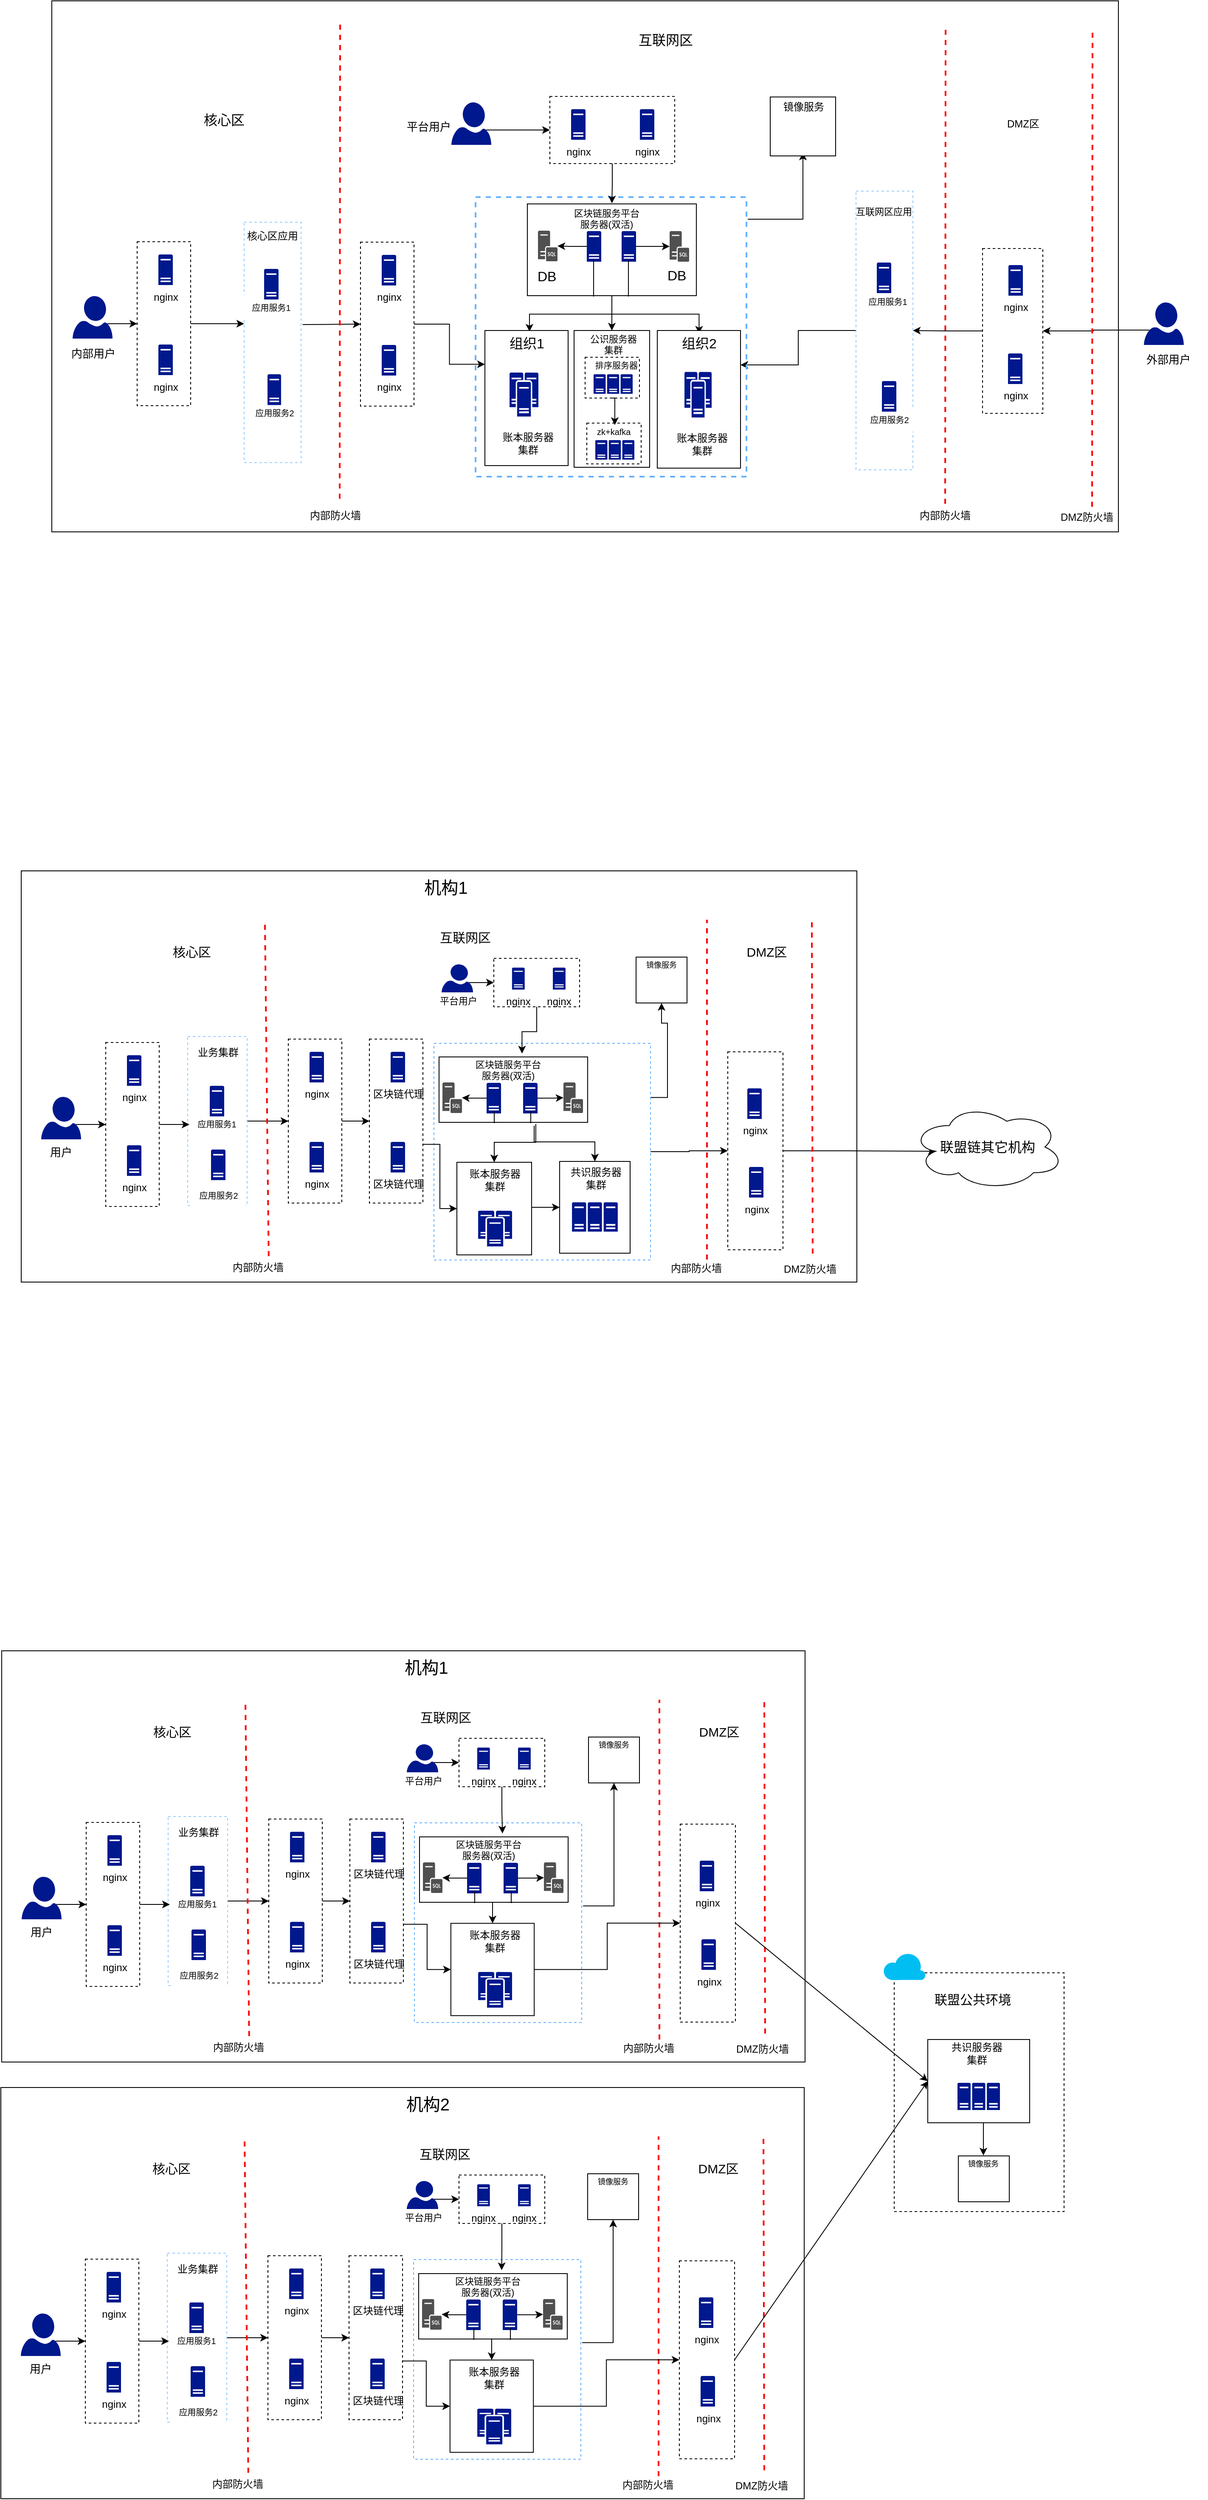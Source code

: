 <mxfile pages="1" version="11.2.4" type="github"><diagram id="3mr4C9OolN_EyMKxFGQn" name="Page-1"><mxGraphModel dx="1892" dy="1170" grid="0" gridSize="10" guides="1" tooltips="1" connect="1" arrows="1" fold="1" page="1" pageScale="1" pageWidth="3300" pageHeight="4681" math="0" shadow="0"><root><mxCell id="0"/><mxCell id="1" parent="0"/><mxCell id="hcSbm7rK1_73FnudvG6k-20" value="" style="rounded=0;whiteSpace=wrap;html=1;" parent="1" vertex="1"><mxGeometry x="169" y="2122" width="946" height="484" as="geometry"/></mxCell><mxCell id="Ee9PXTt1RM7964nBTojT-344" value="" style="rounded=0;whiteSpace=wrap;html=1;dashed=1;strokeColor=#66B2FF;strokeWidth=1;fillColor=none;fontSize=16;align=center;" vertex="1" parent="1"><mxGeometry x="655" y="2324.5" width="197" height="235" as="geometry"/></mxCell><mxCell id="hcSbm7rK1_73FnudvG6k-55" value="" style="rounded=0;whiteSpace=wrap;html=1;strokeColor=#000000;fillColor=none;fontSize=11;dashed=1;" parent="1" vertex="1"><mxGeometry x="968" y="2326" width="65" height="233" as="geometry"/></mxCell><mxCell id="AsseI4p636jyMahuRTAR-198" value="" style="rounded=0;whiteSpace=wrap;html=1;" parent="1" vertex="1"><mxGeometry x="228" y="180" width="1256" height="625" as="geometry"/></mxCell><mxCell id="Ee9PXTt1RM7964nBTojT-307" style="edgeStyle=orthogonalEdgeStyle;rounded=0;orthogonalLoop=1;jettySize=auto;html=1;exitX=0;exitY=0.5;exitDx=0;exitDy=0;entryX=1;entryY=0.5;entryDx=0;entryDy=0;fontSize=12;" edge="1" parent="1" source="Ee9PXTt1RM7964nBTojT-280" target="4XAEu1WjWPDzFq4eXw3N-33"><mxGeometry relative="1" as="geometry"/></mxCell><mxCell id="Ee9PXTt1RM7964nBTojT-280" value="" style="rounded=0;whiteSpace=wrap;html=1;dashed=1;strokeColor=#000000;strokeWidth=1;fillColor=none;fontSize=14;align=center;" vertex="1" parent="1"><mxGeometry x="1324" y="471.5" width="71" height="194" as="geometry"/></mxCell><mxCell id="Ee9PXTt1RM7964nBTojT-325" style="edgeStyle=orthogonalEdgeStyle;rounded=0;orthogonalLoop=1;jettySize=auto;html=1;exitX=0;exitY=0.5;exitDx=0;exitDy=0;entryX=1;entryY=0.25;entryDx=0;entryDy=0;strokeColor=#000000;strokeWidth=1;fontSize=16;" edge="1" parent="1" source="4XAEu1WjWPDzFq4eXw3N-33" target="AsseI4p636jyMahuRTAR-243"><mxGeometry relative="1" as="geometry"/></mxCell><mxCell id="4XAEu1WjWPDzFq4eXw3N-33" value="" style="rounded=0;whiteSpace=wrap;html=1;fillColor=none;dashed=1;strokeColor=#99CCFF;" parent="1" vertex="1"><mxGeometry x="1175" y="404" width="67" height="328" as="geometry"/></mxCell><mxCell id="hcSbm7rK1_73FnudvG6k-1" value="" style="rounded=0;whiteSpace=wrap;html=1;dashed=1;" parent="1" vertex="1"><mxGeometry x="1220" y="2501" width="200" height="281" as="geometry"/></mxCell><mxCell id="hcSbm7rK1_73FnudvG6k-2" value="联盟公共环境" style="text;html=1;strokeColor=none;fillColor=none;align=center;verticalAlign=middle;whiteSpace=wrap;rounded=0;fontSize=15;" parent="1" vertex="1"><mxGeometry x="1265" y="2521.5" width="95" height="20" as="geometry"/></mxCell><mxCell id="hcSbm7rK1_73FnudvG6k-17" value="" style="verticalLabelPosition=bottom;html=1;verticalAlign=top;align=center;strokeColor=none;fillColor=#00BEF2;shape=mxgraph.azure.cloud;fontSize=10;" parent="1" vertex="1"><mxGeometry x="1207" y="2477" width="50" height="32.5" as="geometry"/></mxCell><mxCell id="hcSbm7rK1_73FnudvG6k-21" value="&lt;font style=&quot;font-size: 20px;&quot;&gt;机构1&amp;nbsp;&lt;/font&gt;" style="text;html=1;strokeColor=none;fillColor=none;align=center;verticalAlign=middle;whiteSpace=wrap;rounded=0;fontSize=20;" parent="1" vertex="1"><mxGeometry x="631.5" y="2131" width="80" height="20" as="geometry"/></mxCell><mxCell id="hcSbm7rK1_73FnudvG6k-24" value="核心区" style="rounded=1;whiteSpace=wrap;html=1;dashed=1;fillColor=none;strokeColor=none;fontSize=15;" parent="1" vertex="1"><mxGeometry x="339" y="2200" width="62" height="33" as="geometry"/></mxCell><mxCell id="Ee9PXTt1RM7964nBTojT-386" style="edgeStyle=orthogonalEdgeStyle;rounded=0;orthogonalLoop=1;jettySize=auto;html=1;exitX=1;exitY=0.5;exitDx=0;exitDy=0;entryX=0;entryY=0.5;entryDx=0;entryDy=0;strokeColor=#000000;strokeWidth=1;fontSize=15;" edge="1" parent="1" source="hcSbm7rK1_73FnudvG6k-26" target="Ee9PXTt1RM7964nBTojT-374"><mxGeometry relative="1" as="geometry"/></mxCell><mxCell id="hcSbm7rK1_73FnudvG6k-26" value="" style="rounded=0;whiteSpace=wrap;html=1;fillColor=none;dashed=1;strokeColor=#99CCFF;" parent="1" vertex="1"><mxGeometry x="365" y="2317" width="70" height="199" as="geometry"/></mxCell><mxCell id="hcSbm7rK1_73FnudvG6k-27" value="业务集群" style="rounded=1;whiteSpace=wrap;html=1;dashed=1;strokeColor=none;fillColor=none;" parent="1" vertex="1"><mxGeometry x="360.5" y="2326" width="80" height="20" as="geometry"/></mxCell><mxCell id="hcSbm7rK1_73FnudvG6k-28" value="" style="group" parent="1" vertex="1" connectable="0"><mxGeometry x="367" y="2375" width="65" height="59.5" as="geometry"/></mxCell><mxCell id="hcSbm7rK1_73FnudvG6k-29" value="应用服务1" style="rounded=0;whiteSpace=wrap;html=1;strokeColor=none;fontSize=10;" parent="hcSbm7rK1_73FnudvG6k-28" vertex="1"><mxGeometry y="30.5" width="65" height="29" as="geometry"/></mxCell><mxCell id="hcSbm7rK1_73FnudvG6k-30" value="" style="pointerEvents=1;shadow=0;dashed=0;html=1;strokeColor=none;labelPosition=center;verticalLabelPosition=bottom;verticalAlign=top;align=center;shape=mxgraph.mscae.enterprise.server_generic;fillColor=#00188D;" parent="hcSbm7rK1_73FnudvG6k-28" vertex="1"><mxGeometry x="24" width="17" height="36" as="geometry"/></mxCell><mxCell id="hcSbm7rK1_73FnudvG6k-31" value="" style="group" parent="1" vertex="1" connectable="0"><mxGeometry x="368.5" y="2459" width="65" height="59.5" as="geometry"/></mxCell><mxCell id="hcSbm7rK1_73FnudvG6k-32" value="应用服务2" style="rounded=0;whiteSpace=wrap;html=1;strokeColor=none;fontSize=10;" parent="hcSbm7rK1_73FnudvG6k-31" vertex="1"><mxGeometry y="30.5" width="65" height="29" as="geometry"/></mxCell><mxCell id="hcSbm7rK1_73FnudvG6k-33" value="" style="pointerEvents=1;shadow=0;dashed=0;html=1;strokeColor=none;labelPosition=center;verticalLabelPosition=bottom;verticalAlign=top;align=center;shape=mxgraph.mscae.enterprise.server_generic;fillColor=#00188D;" parent="hcSbm7rK1_73FnudvG6k-31" vertex="1"><mxGeometry x="24" y="-9" width="17" height="36" as="geometry"/></mxCell><mxCell id="hcSbm7rK1_73FnudvG6k-56" value="互联网区" style="rounded=1;whiteSpace=wrap;html=1;dashed=1;fillColor=none;strokeColor=none;fontSize=15;" parent="1" vertex="1"><mxGeometry x="661" y="2183.5" width="62" height="33" as="geometry"/></mxCell><mxCell id="hcSbm7rK1_73FnudvG6k-57" value="DMZ区" style="rounded=1;whiteSpace=wrap;html=1;dashed=1;fillColor=none;strokeColor=none;fontSize=15;" parent="1" vertex="1"><mxGeometry x="982.5" y="2200" width="62" height="33" as="geometry"/></mxCell><mxCell id="Ee9PXTt1RM7964nBTojT-10" style="edgeStyle=orthogonalEdgeStyle;rounded=0;orthogonalLoop=1;jettySize=auto;html=1;exitX=0.5;exitY=1;exitDx=0;exitDy=0;entryX=0.499;entryY=-0.063;entryDx=0;entryDy=0;entryPerimeter=0;fontSize=11;" edge="1" parent="1" source="AsseI4p636jyMahuRTAR-226" target="AsseI4p636jyMahuRTAR-241"><mxGeometry relative="1" as="geometry"/></mxCell><mxCell id="Ee9PXTt1RM7964nBTojT-11" style="edgeStyle=orthogonalEdgeStyle;rounded=0;orthogonalLoop=1;jettySize=auto;html=1;exitX=0.5;exitY=1;exitDx=0;exitDy=0;entryX=0.435;entryY=0.058;entryDx=0;entryDy=0;entryPerimeter=0;fontSize=11;" edge="1" parent="1" source="AsseI4p636jyMahuRTAR-226" target="AsseI4p636jyMahuRTAR-247"><mxGeometry relative="1" as="geometry"/></mxCell><mxCell id="Ee9PXTt1RM7964nBTojT-12" style="edgeStyle=orthogonalEdgeStyle;rounded=0;orthogonalLoop=1;jettySize=auto;html=1;exitX=0.5;exitY=1;exitDx=0;exitDy=0;entryX=0.5;entryY=0;entryDx=0;entryDy=0;fontSize=11;" edge="1" parent="1" source="AsseI4p636jyMahuRTAR-226" target="AsseI4p636jyMahuRTAR-250"><mxGeometry relative="1" as="geometry"/></mxCell><mxCell id="4XAEu1WjWPDzFq4eXw3N-4" value="" style="rounded=0;whiteSpace=wrap;html=1;fillColor=none;dashed=1;strokeColor=#99CCFF;" parent="1" vertex="1"><mxGeometry x="454.5" y="440.5" width="67" height="283" as="geometry"/></mxCell><mxCell id="4XAEu1WjWPDzFq4eXw3N-5" value="核心区应用" style="rounded=1;whiteSpace=wrap;html=1;dashed=1;strokeColor=none;fillColor=none;" parent="1" vertex="1"><mxGeometry x="447.5" y="446.5" width="80" height="20" as="geometry"/></mxCell><mxCell id="4XAEu1WjWPDzFq4eXw3N-6" value="" style="group" parent="1" vertex="1" connectable="0"><mxGeometry x="454" y="495.5" width="65" height="59.5" as="geometry"/></mxCell><mxCell id="4XAEu1WjWPDzFq4eXw3N-7" value="应用服务1" style="rounded=0;whiteSpace=wrap;html=1;strokeColor=none;fontSize=10;" parent="4XAEu1WjWPDzFq4eXw3N-6" vertex="1"><mxGeometry y="30.5" width="65" height="29" as="geometry"/></mxCell><mxCell id="4XAEu1WjWPDzFq4eXw3N-8" value="" style="pointerEvents=1;shadow=0;dashed=0;html=1;strokeColor=none;labelPosition=center;verticalLabelPosition=bottom;verticalAlign=top;align=center;shape=mxgraph.mscae.enterprise.server_generic;fillColor=#00188D;" parent="4XAEu1WjWPDzFq4eXw3N-6" vertex="1"><mxGeometry x="24" width="17" height="36" as="geometry"/></mxCell><mxCell id="4XAEu1WjWPDzFq4eXw3N-9" value="" style="group" parent="1" vertex="1" connectable="0"><mxGeometry x="459.5" y="619.5" width="61" height="60" as="geometry"/></mxCell><mxCell id="4XAEu1WjWPDzFq4eXw3N-10" value="应用服务2" style="rounded=0;whiteSpace=wrap;html=1;strokeColor=none;fontSize=10;" parent="4XAEu1WjWPDzFq4eXw3N-9" vertex="1"><mxGeometry y="30.756" width="61" height="29.244" as="geometry"/></mxCell><mxCell id="4XAEu1WjWPDzFq4eXw3N-11" value="" style="pointerEvents=1;shadow=0;dashed=0;html=1;strokeColor=none;labelPosition=center;verticalLabelPosition=bottom;verticalAlign=top;align=center;shape=mxgraph.mscae.enterprise.server_generic;fillColor=#00188D;" parent="4XAEu1WjWPDzFq4eXw3N-9" vertex="1"><mxGeometry x="22.523" width="15.954" height="36.303" as="geometry"/></mxCell><mxCell id="4XAEu1WjWPDzFq4eXw3N-28" value="互联网区" style="text;html=1;resizable=0;points=[];autosize=1;align=left;verticalAlign=top;spacingTop=-4;fontSize=16;" parent="1" vertex="1"><mxGeometry x="916.5" y="214" width="74" height="19" as="geometry"/></mxCell><mxCell id="4XAEu1WjWPDzFq4eXw3N-29" value="互联网区应用" style="rounded=1;whiteSpace=wrap;html=1;dashed=1;strokeColor=none;fillColor=none;fontSize=11;" parent="1" vertex="1"><mxGeometry x="1168" y="418" width="80" height="20" as="geometry"/></mxCell><mxCell id="4XAEu1WjWPDzFq4eXw3N-30" value="" style="group" parent="1" vertex="1" connectable="0"><mxGeometry x="1175.5" y="488" width="65" height="60" as="geometry"/></mxCell><mxCell id="4XAEu1WjWPDzFq4eXw3N-31" value="应用服务1" style="rounded=0;whiteSpace=wrap;html=1;strokeColor=none;fontSize=10;" parent="4XAEu1WjWPDzFq4eXw3N-30" vertex="1"><mxGeometry x="8" y="31" width="57" height="29" as="geometry"/></mxCell><mxCell id="4XAEu1WjWPDzFq4eXw3N-32" value="" style="pointerEvents=1;shadow=0;dashed=0;html=1;strokeColor=none;labelPosition=center;verticalLabelPosition=bottom;verticalAlign=top;align=center;shape=mxgraph.mscae.enterprise.server_generic;fillColor=#00188D;" parent="4XAEu1WjWPDzFq4eXw3N-30" vertex="1"><mxGeometry x="24" width="17" height="36" as="geometry"/></mxCell><mxCell id="4XAEu1WjWPDzFq4eXw3N-34" value="" style="group" parent="1" vertex="1" connectable="0"><mxGeometry x="1181.5" y="627.5" width="65" height="59.5" as="geometry"/></mxCell><mxCell id="4XAEu1WjWPDzFq4eXw3N-35" value="应用服务2" style="rounded=0;whiteSpace=wrap;html=1;strokeColor=none;fontSize=10;" parent="4XAEu1WjWPDzFq4eXw3N-34" vertex="1"><mxGeometry y="30.5" width="65" height="29" as="geometry"/></mxCell><mxCell id="4XAEu1WjWPDzFq4eXw3N-36" value="" style="pointerEvents=1;shadow=0;dashed=0;html=1;strokeColor=none;labelPosition=center;verticalLabelPosition=bottom;verticalAlign=top;align=center;shape=mxgraph.mscae.enterprise.server_generic;fillColor=#00188D;" parent="4XAEu1WjWPDzFq4eXw3N-34" vertex="1"><mxGeometry x="24" width="17" height="36" as="geometry"/></mxCell><mxCell id="4XAEu1WjWPDzFq4eXw3N-39" value="DMZ区" style="rounded=1;whiteSpace=wrap;html=1;dashed=1;fillColor=none;strokeColor=none;" parent="1" vertex="1"><mxGeometry x="1341" y="308" width="62" height="33" as="geometry"/></mxCell><mxCell id="4XAEu1WjWPDzFq4eXw3N-40" value="" style="group" parent="1" vertex="1" connectable="0"><mxGeometry x="1330.5" y="458" width="65" height="59.5" as="geometry"/></mxCell><mxCell id="4XAEu1WjWPDzFq4eXw3N-41" value="nginx" style="pointerEvents=1;shadow=0;dashed=0;html=1;strokeColor=none;labelPosition=center;verticalLabelPosition=bottom;verticalAlign=top;align=center;shape=mxgraph.mscae.enterprise.server_generic;fillColor=#00188D;" parent="4XAEu1WjWPDzFq4eXw3N-40" vertex="1"><mxGeometry x="24" y="33" width="17" height="36" as="geometry"/></mxCell><mxCell id="Ee9PXTt1RM7964nBTojT-302" style="edgeStyle=orthogonalEdgeStyle;rounded=0;orthogonalLoop=1;jettySize=auto;html=1;exitX=1.005;exitY=0.079;exitDx=0;exitDy=0;entryX=0.5;entryY=1;entryDx=0;entryDy=0;fontSize=12;exitPerimeter=0;" edge="1" parent="1" source="Ee9PXTt1RM7964nBTojT-14" target="Ee9PXTt1RM7964nBTojT-81"><mxGeometry relative="1" as="geometry"/></mxCell><mxCell id="Ee9PXTt1RM7964nBTojT-14" value="" style="rounded=0;whiteSpace=wrap;html=1;fontSize=11;align=center;fillColor=none;dashed=1;strokeWidth=2;strokeColor=#66B2FF;" vertex="1" parent="1"><mxGeometry x="727" y="411" width="319" height="329" as="geometry"/></mxCell><mxCell id="AsseI4p636jyMahuRTAR-226" value="" style="rounded=0;whiteSpace=wrap;html=1;" parent="1" vertex="1"><mxGeometry x="788" y="419" width="199" height="108" as="geometry"/></mxCell><mxCell id="Ee9PXTt1RM7964nBTojT-5" value="区块链服务平台&lt;br&gt;服务器(双活)" style="text;html=1;resizable=0;points=[];autosize=1;align=center;verticalAlign=top;spacingTop=-4;fontSize=11;" vertex="1" parent="1"><mxGeometry x="837" y="421" width="87" height="26" as="geometry"/></mxCell><mxCell id="Ee9PXTt1RM7964nBTojT-134" style="edgeStyle=orthogonalEdgeStyle;rounded=0;orthogonalLoop=1;jettySize=auto;html=1;exitX=0;exitY=0.5;exitDx=0;exitDy=0;exitPerimeter=0;fontSize=13;" edge="1" parent="1" source="Ee9PXTt1RM7964nBTojT-6" target="Ee9PXTt1RM7964nBTojT-121"><mxGeometry relative="1" as="geometry"/></mxCell><mxCell id="Ee9PXTt1RM7964nBTojT-6" value="" style="pointerEvents=1;shadow=0;dashed=0;html=1;strokeColor=none;labelPosition=center;verticalLabelPosition=bottom;verticalAlign=top;align=center;shape=mxgraph.mscae.enterprise.server_generic;fillColor=#00188D;" vertex="1" parent="1"><mxGeometry x="858" y="451" width="17" height="36" as="geometry"/></mxCell><mxCell id="Ee9PXTt1RM7964nBTojT-135" style="edgeStyle=orthogonalEdgeStyle;rounded=0;orthogonalLoop=1;jettySize=auto;html=1;exitX=1;exitY=0.5;exitDx=0;exitDy=0;exitPerimeter=0;fontSize=13;" edge="1" parent="1" source="Ee9PXTt1RM7964nBTojT-7" target="Ee9PXTt1RM7964nBTojT-123"><mxGeometry relative="1" as="geometry"/></mxCell><mxCell id="Ee9PXTt1RM7964nBTojT-7" value="" style="pointerEvents=1;shadow=0;dashed=0;html=1;strokeColor=none;labelPosition=center;verticalLabelPosition=bottom;verticalAlign=top;align=center;shape=mxgraph.mscae.enterprise.server_generic;fillColor=#00188D;" vertex="1" parent="1"><mxGeometry x="899" y="451" width="17" height="36" as="geometry"/></mxCell><mxCell id="AsseI4p636jyMahuRTAR-250" value="" style="rounded=0;whiteSpace=wrap;html=1;fontSize=16;" parent="1" vertex="1"><mxGeometry x="843" y="568" width="89" height="161" as="geometry"/></mxCell><mxCell id="Ee9PXTt1RM7964nBTojT-4" value="公识服务器&lt;br&gt;集群" style="text;html=1;resizable=0;points=[];autosize=1;align=center;verticalAlign=top;spacingTop=-4;fontSize=11;" vertex="1" parent="1"><mxGeometry x="856" y="569" width="65" height="26" as="geometry"/></mxCell><mxCell id="Ee9PXTt1RM7964nBTojT-25" style="edgeStyle=orthogonalEdgeStyle;rounded=0;orthogonalLoop=1;jettySize=auto;html=1;exitX=0.5;exitY=1;exitDx=0;exitDy=0;entryX=0.5;entryY=0;entryDx=0;entryDy=0;fontSize=11;" edge="1" parent="1" source="Ee9PXTt1RM7964nBTojT-19" target="hcSbm7rK1_73FnudvG6k-50"><mxGeometry relative="1" as="geometry"/></mxCell><mxCell id="Ee9PXTt1RM7964nBTojT-19" value="" style="rounded=0;whiteSpace=wrap;html=1;" vertex="1" parent="1"><mxGeometry x="661" y="2341" width="175" height="77" as="geometry"/></mxCell><mxCell id="Ee9PXTt1RM7964nBTojT-20" value="区块链服务平台&lt;br&gt;服务器(双活)" style="text;html=1;resizable=0;points=[];autosize=1;align=center;verticalAlign=top;spacingTop=-4;fontSize=11;" vertex="1" parent="1"><mxGeometry x="698.5" y="2340.5" width="87" height="26" as="geometry"/></mxCell><mxCell id="Ee9PXTt1RM7964nBTojT-177" style="edgeStyle=orthogonalEdgeStyle;rounded=0;orthogonalLoop=1;jettySize=auto;html=1;exitX=0;exitY=0.5;exitDx=0;exitDy=0;exitPerimeter=0;fontSize=18;" edge="1" parent="1" source="Ee9PXTt1RM7964nBTojT-21" target="Ee9PXTt1RM7964nBTojT-174"><mxGeometry relative="1" as="geometry"/></mxCell><mxCell id="Ee9PXTt1RM7964nBTojT-21" value="" style="pointerEvents=1;shadow=0;dashed=0;html=1;strokeColor=none;labelPosition=center;verticalLabelPosition=bottom;verticalAlign=top;align=center;shape=mxgraph.mscae.enterprise.server_generic;fillColor=#00188D;" vertex="1" parent="1"><mxGeometry x="717" y="2371.5" width="17" height="36" as="geometry"/></mxCell><mxCell id="Ee9PXTt1RM7964nBTojT-178" style="edgeStyle=orthogonalEdgeStyle;rounded=0;orthogonalLoop=1;jettySize=auto;html=1;exitX=1;exitY=0.5;exitDx=0;exitDy=0;exitPerimeter=0;fontSize=18;" edge="1" parent="1" source="Ee9PXTt1RM7964nBTojT-22" target="Ee9PXTt1RM7964nBTojT-175"><mxGeometry relative="1" as="geometry"/></mxCell><mxCell id="Ee9PXTt1RM7964nBTojT-22" value="" style="pointerEvents=1;shadow=0;dashed=0;html=1;strokeColor=none;labelPosition=center;verticalLabelPosition=bottom;verticalAlign=top;align=center;shape=mxgraph.mscae.enterprise.server_generic;fillColor=#00188D;" vertex="1" parent="1"><mxGeometry x="760" y="2371.5" width="17" height="36" as="geometry"/></mxCell><mxCell id="Ee9PXTt1RM7964nBTojT-77" value="" style="group" vertex="1" connectable="0" parent="1"><mxGeometry x="1074" y="292.5" width="77" height="70.0" as="geometry"/></mxCell><mxCell id="Ee9PXTt1RM7964nBTojT-79" value="" style="rounded=0;whiteSpace=wrap;html=1;" vertex="1" parent="Ee9PXTt1RM7964nBTojT-77"><mxGeometry y="0.642" width="77" height="69.358" as="geometry"/></mxCell><mxCell id="Ee9PXTt1RM7964nBTojT-80" value="镜像服务" style="text;html=1;strokeColor=none;fillColor=none;align=center;verticalAlign=middle;whiteSpace=wrap;rounded=0;dashed=1;fontSize=12;" vertex="1" parent="Ee9PXTt1RM7964nBTojT-77"><mxGeometry x="3.85" width="70.583" height="25.688" as="geometry"/></mxCell><mxCell id="Ee9PXTt1RM7964nBTojT-81" value="" style="shape=image;html=1;verticalAlign=top;verticalLabelPosition=bottom;labelBackgroundColor=#ffffff;imageAspect=0;aspect=fixed;image=https://cdn4.iconfinder.com/data/icons/social-network-round-gloss-shine/128/docker-icon_copy.png;dashed=1;fontSize=9;" vertex="1" parent="Ee9PXTt1RM7964nBTojT-77"><mxGeometry x="21" y="31" width="35" height="35" as="geometry"/></mxCell><mxCell id="Ee9PXTt1RM7964nBTojT-95" value="" style="group" vertex="1" connectable="0" parent="1"><mxGeometry x="1259.5" y="2579.5" width="120" height="98" as="geometry"/></mxCell><mxCell id="hcSbm7rK1_73FnudvG6k-9" value="" style="rounded=0;whiteSpace=wrap;html=1;fontSize=9;" parent="Ee9PXTt1RM7964nBTojT-95" vertex="1"><mxGeometry width="120" height="98" as="geometry"/></mxCell><mxCell id="hcSbm7rK1_73FnudvG6k-11" value="共识服务器&lt;br style=&quot;font-size: 12px;&quot;&gt;集群" style="text;html=1;strokeColor=none;fillColor=none;align=center;verticalAlign=middle;whiteSpace=wrap;rounded=0;fontSize=12;" parent="Ee9PXTt1RM7964nBTojT-95" vertex="1"><mxGeometry x="25" y="6" width="65" height="20" as="geometry"/></mxCell><mxCell id="Ee9PXTt1RM7964nBTojT-42" value="" style="pointerEvents=1;shadow=0;dashed=0;html=1;strokeColor=none;labelPosition=center;verticalLabelPosition=bottom;verticalAlign=top;align=center;shape=mxgraph.mscae.enterprise.server_farm;fillColor=#00188D;fontSize=11;" vertex="1" parent="Ee9PXTt1RM7964nBTojT-95"><mxGeometry x="35" y="51" width="50" height="32" as="geometry"/></mxCell><mxCell id="Ee9PXTt1RM7964nBTojT-96" value="" style="group" vertex="1" connectable="0" parent="1"><mxGeometry x="860" y="2223" width="60" height="54.5" as="geometry"/></mxCell><mxCell id="Ee9PXTt1RM7964nBTojT-97" value="" style="group" vertex="1" connectable="0" parent="Ee9PXTt1RM7964nBTojT-96"><mxGeometry width="60" height="54.5" as="geometry"/></mxCell><mxCell id="Ee9PXTt1RM7964nBTojT-98" value="" style="group" vertex="1" connectable="0" parent="Ee9PXTt1RM7964nBTojT-97"><mxGeometry width="60" height="54.5" as="geometry"/></mxCell><mxCell id="Ee9PXTt1RM7964nBTojT-99" value="" style="rounded=0;whiteSpace=wrap;html=1;" vertex="1" parent="Ee9PXTt1RM7964nBTojT-98"><mxGeometry y="0.5" width="60" height="54" as="geometry"/></mxCell><mxCell id="Ee9PXTt1RM7964nBTojT-100" value="镜像服务" style="text;html=1;strokeColor=none;fillColor=none;align=center;verticalAlign=middle;whiteSpace=wrap;rounded=0;dashed=1;fontSize=9;" vertex="1" parent="Ee9PXTt1RM7964nBTojT-98"><mxGeometry x="9.5" width="40" height="20" as="geometry"/></mxCell><mxCell id="Ee9PXTt1RM7964nBTojT-101" value="" style="shape=image;html=1;verticalAlign=top;verticalLabelPosition=bottom;labelBackgroundColor=#ffffff;imageAspect=0;aspect=fixed;image=https://cdn4.iconfinder.com/data/icons/social-network-round-gloss-shine/128/docker-icon_copy.png;dashed=1;fontSize=9;" vertex="1" parent="Ee9PXTt1RM7964nBTojT-98"><mxGeometry x="16.5" y="19" width="30" height="30" as="geometry"/></mxCell><mxCell id="Ee9PXTt1RM7964nBTojT-111" value="" style="group" vertex="1" connectable="0" parent="1"><mxGeometry x="1295.5" y="2716" width="60" height="54.5" as="geometry"/></mxCell><mxCell id="Ee9PXTt1RM7964nBTojT-112" value="" style="group" vertex="1" connectable="0" parent="Ee9PXTt1RM7964nBTojT-111"><mxGeometry width="60" height="54.5" as="geometry"/></mxCell><mxCell id="Ee9PXTt1RM7964nBTojT-113" value="" style="group" vertex="1" connectable="0" parent="Ee9PXTt1RM7964nBTojT-112"><mxGeometry width="60" height="54.5" as="geometry"/></mxCell><mxCell id="Ee9PXTt1RM7964nBTojT-114" value="" style="rounded=0;whiteSpace=wrap;html=1;" vertex="1" parent="Ee9PXTt1RM7964nBTojT-113"><mxGeometry y="0.5" width="60" height="54" as="geometry"/></mxCell><mxCell id="Ee9PXTt1RM7964nBTojT-115" value="镜像服务" style="text;html=1;strokeColor=none;fillColor=none;align=center;verticalAlign=middle;whiteSpace=wrap;rounded=0;dashed=1;fontSize=9;" vertex="1" parent="Ee9PXTt1RM7964nBTojT-113"><mxGeometry x="9.5" width="40" height="20" as="geometry"/></mxCell><mxCell id="Ee9PXTt1RM7964nBTojT-116" value="" style="shape=image;html=1;verticalAlign=top;verticalLabelPosition=bottom;labelBackgroundColor=#ffffff;imageAspect=0;aspect=fixed;image=https://cdn4.iconfinder.com/data/icons/social-network-round-gloss-shine/128/docker-icon_copy.png;dashed=1;fontSize=9;" vertex="1" parent="Ee9PXTt1RM7964nBTojT-113"><mxGeometry x="16.5" y="19" width="30" height="30" as="geometry"/></mxCell><mxCell id="Ee9PXTt1RM7964nBTojT-117" style="edgeStyle=orthogonalEdgeStyle;rounded=0;orthogonalLoop=1;jettySize=auto;html=1;exitX=0.5;exitY=1;exitDx=0;exitDy=0;entryX=0.5;entryY=0;entryDx=0;entryDy=0;fontSize=13;" edge="1" parent="1" source="hcSbm7rK1_73FnudvG6k-9" target="Ee9PXTt1RM7964nBTojT-115"><mxGeometry relative="1" as="geometry"/></mxCell><mxCell id="Ee9PXTt1RM7964nBTojT-121" value="" style="pointerEvents=1;shadow=0;dashed=0;html=1;strokeColor=none;fillColor=#505050;labelPosition=center;verticalLabelPosition=bottom;verticalAlign=top;outlineConnect=0;align=center;shape=mxgraph.office.servers.sql_server;fontSize=13;" vertex="1" parent="1"><mxGeometry x="800.5" y="450.5" width="23" height="36" as="geometry"/></mxCell><mxCell id="Ee9PXTt1RM7964nBTojT-123" value="" style="pointerEvents=1;shadow=0;dashed=0;html=1;strokeColor=none;fillColor=#505050;labelPosition=center;verticalLabelPosition=bottom;verticalAlign=top;outlineConnect=0;align=center;shape=mxgraph.office.servers.sql_server;fontSize=13;" vertex="1" parent="1"><mxGeometry x="955.5" y="451" width="23" height="36" as="geometry"/></mxCell><mxCell id="Ee9PXTt1RM7964nBTojT-132" value="" style="endArrow=none;html=1;fontSize=13;" edge="1" parent="1"><mxGeometry width="50" height="50" relative="1" as="geometry"><mxPoint x="866" y="528" as="sourcePoint"/><mxPoint x="865.998" y="485.5" as="targetPoint"/></mxGeometry></mxCell><mxCell id="Ee9PXTt1RM7964nBTojT-133" value="" style="endArrow=none;html=1;fontSize=13;" edge="1" parent="1"><mxGeometry width="50" height="50" relative="1" as="geometry"><mxPoint x="907" y="528" as="sourcePoint"/><mxPoint x="906.998" y="485.5" as="targetPoint"/></mxGeometry></mxCell><mxCell id="AsseI4p636jyMahuRTAR-249" value="" style="group" parent="1" vertex="1" connectable="0"><mxGeometry x="738" y="568" width="98" height="159" as="geometry"/></mxCell><mxCell id="AsseI4p636jyMahuRTAR-228" value="" style="rounded=0;whiteSpace=wrap;html=1;" parent="AsseI4p636jyMahuRTAR-249" vertex="1"><mxGeometry width="98" height="159" as="geometry"/></mxCell><mxCell id="AsseI4p636jyMahuRTAR-241" value="组织1" style="text;html=1;resizable=0;points=[];autosize=1;align=left;verticalAlign=top;spacingTop=-4;fontSize=16;" parent="AsseI4p636jyMahuRTAR-249" vertex="1"><mxGeometry x="27.036" y="2.525" width="51" height="19" as="geometry"/></mxCell><mxCell id="Ee9PXTt1RM7964nBTojT-2" value="" style="pointerEvents=1;shadow=0;dashed=0;html=1;strokeColor=none;labelPosition=center;verticalLabelPosition=bottom;verticalAlign=top;align=center;shape=mxgraph.mscae.enterprise.cluster_server;fillColor=#00188D;fontSize=11;" vertex="1" parent="AsseI4p636jyMahuRTAR-249"><mxGeometry x="29" y="49.467" width="34" height="51.822" as="geometry"/></mxCell><mxCell id="AsseI4p636jyMahuRTAR-229" value="账本服务器集群" style="text;html=1;strokeColor=none;fillColor=none;align=center;verticalAlign=middle;whiteSpace=wrap;rounded=0;" parent="AsseI4p636jyMahuRTAR-249" vertex="1"><mxGeometry x="16.972" y="117.106" width="67.889" height="32.204" as="geometry"/></mxCell><mxCell id="AsseI4p636jyMahuRTAR-242" value="" style="group" parent="1" vertex="1" connectable="0"><mxGeometry x="941" y="568" width="98" height="162" as="geometry"/></mxCell><mxCell id="AsseI4p636jyMahuRTAR-243" value="" style="rounded=0;whiteSpace=wrap;html=1;" parent="AsseI4p636jyMahuRTAR-242" vertex="1"><mxGeometry width="98" height="162" as="geometry"/></mxCell><mxCell id="AsseI4p636jyMahuRTAR-247" value="组织2" style="text;html=1;resizable=0;points=[];autosize=1;align=left;verticalAlign=top;spacingTop=-4;fontSize=16;" parent="AsseI4p636jyMahuRTAR-242" vertex="1"><mxGeometry x="27.036" y="2.573" width="51" height="19" as="geometry"/></mxCell><mxCell id="Ee9PXTt1RM7964nBTojT-3" value="" style="pointerEvents=1;shadow=0;dashed=0;html=1;strokeColor=none;labelPosition=center;verticalLabelPosition=bottom;verticalAlign=top;align=center;shape=mxgraph.mscae.enterprise.cluster_server;fillColor=#00188D;fontSize=11;" vertex="1" parent="AsseI4p636jyMahuRTAR-242"><mxGeometry x="32" y="48.722" width="32" height="53.594" as="geometry"/></mxCell><mxCell id="AsseI4p636jyMahuRTAR-244" value="账本服务器集群" style="text;html=1;strokeColor=none;fillColor=none;align=center;verticalAlign=middle;whiteSpace=wrap;rounded=0;" parent="AsseI4p636jyMahuRTAR-242" vertex="1"><mxGeometry x="19.968" y="117.824" width="65.893" height="32.812" as="geometry"/></mxCell><mxCell id="Ee9PXTt1RM7964nBTojT-146" value="" style="group" vertex="1" connectable="0" parent="1"><mxGeometry x="856" y="599.5" width="70" height="48" as="geometry"/></mxCell><mxCell id="Ee9PXTt1RM7964nBTojT-136" value="" style="rounded=0;whiteSpace=wrap;html=1;dashed=1;strokeColor=#000000;strokeWidth=1;fillColor=none;fontSize=13;align=center;" vertex="1" parent="Ee9PXTt1RM7964nBTojT-146"><mxGeometry width="64" height="48" as="geometry"/></mxCell><mxCell id="Ee9PXTt1RM7964nBTojT-1" value="" style="pointerEvents=1;shadow=0;dashed=0;html=1;strokeColor=none;labelPosition=center;verticalLabelPosition=bottom;verticalAlign=top;align=center;shape=mxgraph.mscae.enterprise.server_farm;fillColor=#00188D;fontSize=11;" vertex="1" parent="Ee9PXTt1RM7964nBTojT-146"><mxGeometry x="10" y="20" width="46" height="23" as="geometry"/></mxCell><mxCell id="Ee9PXTt1RM7964nBTojT-140" value="排序服务器" style="text;html=1;resizable=0;points=[];autosize=1;align=left;verticalAlign=top;spacingTop=-4;fontSize=10;" vertex="1" parent="Ee9PXTt1RM7964nBTojT-146"><mxGeometry x="10" y="1.5" width="60" height="12" as="geometry"/></mxCell><mxCell id="Ee9PXTt1RM7964nBTojT-147" value="" style="group" vertex="1" connectable="0" parent="1"><mxGeometry x="858" y="677" width="64" height="48" as="geometry"/></mxCell><mxCell id="Ee9PXTt1RM7964nBTojT-148" value="" style="rounded=0;whiteSpace=wrap;html=1;dashed=1;strokeColor=#000000;strokeWidth=1;fillColor=none;fontSize=13;align=center;" vertex="1" parent="Ee9PXTt1RM7964nBTojT-147"><mxGeometry width="64" height="48" as="geometry"/></mxCell><mxCell id="Ee9PXTt1RM7964nBTojT-149" value="" style="pointerEvents=1;shadow=0;dashed=0;html=1;strokeColor=none;labelPosition=center;verticalLabelPosition=bottom;verticalAlign=top;align=center;shape=mxgraph.mscae.enterprise.server_farm;fillColor=#00188D;fontSize=11;" vertex="1" parent="Ee9PXTt1RM7964nBTojT-147"><mxGeometry x="10" y="20" width="46" height="23" as="geometry"/></mxCell><mxCell id="Ee9PXTt1RM7964nBTojT-150" value="zk+kafka" style="text;html=1;resizable=0;points=[];autosize=1;align=left;verticalAlign=top;spacingTop=-4;fontSize=10;" vertex="1" parent="Ee9PXTt1RM7964nBTojT-147"><mxGeometry x="10" y="1.5" width="50" height="12" as="geometry"/></mxCell><mxCell id="Ee9PXTt1RM7964nBTojT-151" style="edgeStyle=orthogonalEdgeStyle;rounded=0;orthogonalLoop=1;jettySize=auto;html=1;exitX=0.5;exitY=1;exitDx=0;exitDy=0;entryX=0.459;entryY=0.061;entryDx=0;entryDy=0;entryPerimeter=0;fontSize=10;" edge="1" parent="1" source="Ee9PXTt1RM7964nBTojT-136" target="Ee9PXTt1RM7964nBTojT-150"><mxGeometry relative="1" as="geometry"/></mxCell><mxCell id="Ee9PXTt1RM7964nBTojT-165" value="" style="group" vertex="1" connectable="0" parent="1"><mxGeometry x="1330" y="562" width="65" height="59.5" as="geometry"/></mxCell><mxCell id="Ee9PXTt1RM7964nBTojT-166" value="nginx" style="pointerEvents=1;shadow=0;dashed=0;html=1;strokeColor=none;labelPosition=center;verticalLabelPosition=bottom;verticalAlign=top;align=center;shape=mxgraph.mscae.enterprise.server_generic;fillColor=#00188D;" vertex="1" parent="Ee9PXTt1RM7964nBTojT-165"><mxGeometry x="24" y="33" width="17" height="36" as="geometry"/></mxCell><mxCell id="Ee9PXTt1RM7964nBTojT-174" value="" style="pointerEvents=1;shadow=0;dashed=0;html=1;strokeColor=none;fillColor=#505050;labelPosition=center;verticalLabelPosition=bottom;verticalAlign=top;outlineConnect=0;align=center;shape=mxgraph.office.servers.sql_server;fontSize=13;" vertex="1" parent="1"><mxGeometry x="665" y="2371" width="23" height="36" as="geometry"/></mxCell><mxCell id="Ee9PXTt1RM7964nBTojT-175" value="" style="pointerEvents=1;shadow=0;dashed=0;html=1;strokeColor=none;fillColor=#505050;labelPosition=center;verticalLabelPosition=bottom;verticalAlign=top;outlineConnect=0;align=center;shape=mxgraph.office.servers.sql_server;fontSize=13;" vertex="1" parent="1"><mxGeometry x="807.5" y="2371" width="23" height="36" as="geometry"/></mxCell><mxCell id="Ee9PXTt1RM7964nBTojT-180" value="" style="endArrow=none;html=1;fontSize=18;" edge="1" parent="1"><mxGeometry width="50" height="50" relative="1" as="geometry"><mxPoint x="769" y="2419" as="sourcePoint"/><mxPoint x="769" y="2405" as="targetPoint"/></mxGeometry></mxCell><mxCell id="Ee9PXTt1RM7964nBTojT-181" value="" style="endArrow=none;html=1;fontSize=18;" edge="1" parent="1"><mxGeometry width="50" height="50" relative="1" as="geometry"><mxPoint x="726" y="2419" as="sourcePoint"/><mxPoint x="726" y="2405" as="targetPoint"/></mxGeometry></mxCell><mxCell id="Ee9PXTt1RM7964nBTojT-274" style="edgeStyle=orthogonalEdgeStyle;rounded=0;orthogonalLoop=1;jettySize=auto;html=1;exitX=0.87;exitY=0.65;exitDx=0;exitDy=0;exitPerimeter=0;entryX=0;entryY=0.5;entryDx=0;entryDy=0;fontSize=14;" edge="1" parent="1" source="Ee9PXTt1RM7964nBTojT-267" target="Ee9PXTt1RM7964nBTojT-270"><mxGeometry relative="1" as="geometry"/></mxCell><mxCell id="Ee9PXTt1RM7964nBTojT-267" value="" style="shadow=0;dashed=0;html=1;strokeColor=none;shape=mxgraph.azure.user;fillColor=#00188D;fontSize=18;align=center;" vertex="1" parent="1"><mxGeometry x="252.5" y="527.5" width="47" height="50" as="geometry"/></mxCell><mxCell id="Ee9PXTt1RM7964nBTojT-269" value="内部用户" style="text;html=1;resizable=0;points=[];autosize=1;align=left;verticalAlign=top;spacingTop=-4;fontSize=13;" vertex="1" parent="1"><mxGeometry x="248.5" y="584.5" width="66" height="17" as="geometry"/></mxCell><mxCell id="Ee9PXTt1RM7964nBTojT-273" value="" style="group" vertex="1" connectable="0" parent="1"><mxGeometry x="328.5" y="463.5" width="63" height="193" as="geometry"/></mxCell><mxCell id="Ee9PXTt1RM7964nBTojT-230" value="nginx" style="pointerEvents=1;shadow=0;dashed=0;html=1;strokeColor=none;labelPosition=center;verticalLabelPosition=bottom;verticalAlign=top;align=center;shape=mxgraph.mscae.enterprise.server_generic;fillColor=#00188D;" vertex="1" parent="Ee9PXTt1RM7964nBTojT-273"><mxGeometry x="25" y="15" width="17" height="36" as="geometry"/></mxCell><mxCell id="Ee9PXTt1RM7964nBTojT-231" value="nginx" style="pointerEvents=1;shadow=0;dashed=0;html=1;strokeColor=none;labelPosition=center;verticalLabelPosition=bottom;verticalAlign=top;align=center;shape=mxgraph.mscae.enterprise.server_generic;fillColor=#00188D;" vertex="1" parent="Ee9PXTt1RM7964nBTojT-273"><mxGeometry x="25" y="121" width="17" height="36" as="geometry"/></mxCell><mxCell id="Ee9PXTt1RM7964nBTojT-270" value="" style="rounded=0;whiteSpace=wrap;html=1;dashed=1;strokeColor=#000000;strokeWidth=1;fillColor=none;fontSize=14;align=center;" vertex="1" parent="Ee9PXTt1RM7964nBTojT-273"><mxGeometry width="63" height="193" as="geometry"/></mxCell><mxCell id="Ee9PXTt1RM7964nBTojT-279" value="" style="edgeStyle=orthogonalEdgeStyle;rounded=0;orthogonalLoop=1;jettySize=auto;html=1;fontSize=14;" edge="1" parent="1" source="Ee9PXTt1RM7964nBTojT-270" target="4XAEu1WjWPDzFq4eXw3N-4"><mxGeometry relative="1" as="geometry"><Array as="points"><mxPoint x="439.5" y="559.5"/><mxPoint x="439.5" y="559.5"/></Array></mxGeometry></mxCell><mxCell id="Ee9PXTt1RM7964nBTojT-283" style="edgeStyle=orthogonalEdgeStyle;rounded=0;orthogonalLoop=1;jettySize=auto;html=1;exitX=0.14;exitY=0.65;exitDx=0;exitDy=0;exitPerimeter=0;entryX=1;entryY=0.5;entryDx=0;entryDy=0;fontSize=13;" edge="1" parent="1" source="Ee9PXTt1RM7964nBTojT-281" target="Ee9PXTt1RM7964nBTojT-280"><mxGeometry relative="1" as="geometry"/></mxCell><mxCell id="Ee9PXTt1RM7964nBTojT-284" value="" style="group" vertex="1" connectable="0" parent="1"><mxGeometry x="591.5" y="464" width="63" height="193" as="geometry"/></mxCell><mxCell id="Ee9PXTt1RM7964nBTojT-285" value="nginx" style="pointerEvents=1;shadow=0;dashed=0;html=1;strokeColor=none;labelPosition=center;verticalLabelPosition=bottom;verticalAlign=top;align=center;shape=mxgraph.mscae.enterprise.server_generic;fillColor=#00188D;" vertex="1" parent="Ee9PXTt1RM7964nBTojT-284"><mxGeometry x="25" y="15" width="17" height="36" as="geometry"/></mxCell><mxCell id="Ee9PXTt1RM7964nBTojT-286" value="nginx" style="pointerEvents=1;shadow=0;dashed=0;html=1;strokeColor=none;labelPosition=center;verticalLabelPosition=bottom;verticalAlign=top;align=center;shape=mxgraph.mscae.enterprise.server_generic;fillColor=#00188D;" vertex="1" parent="Ee9PXTt1RM7964nBTojT-284"><mxGeometry x="25" y="121" width="17" height="36" as="geometry"/></mxCell><mxCell id="Ee9PXTt1RM7964nBTojT-287" value="" style="rounded=0;whiteSpace=wrap;html=1;dashed=1;strokeColor=#000000;strokeWidth=1;fillColor=none;fontSize=14;align=center;" vertex="1" parent="Ee9PXTt1RM7964nBTojT-284"><mxGeometry width="63" height="193" as="geometry"/></mxCell><mxCell id="Ee9PXTt1RM7964nBTojT-288" value="" style="endArrow=classic;html=1;fontSize=13;exitX=1.027;exitY=0.426;exitDx=0;exitDy=0;exitPerimeter=0;entryX=0;entryY=0.5;entryDx=0;entryDy=0;" edge="1" parent="1" source="4XAEu1WjWPDzFq4eXw3N-4" target="Ee9PXTt1RM7964nBTojT-287"><mxGeometry width="50" height="50" relative="1" as="geometry"><mxPoint x="491" y="932" as="sourcePoint"/><mxPoint x="541" y="882" as="targetPoint"/></mxGeometry></mxCell><mxCell id="Ee9PXTt1RM7964nBTojT-289" style="edgeStyle=orthogonalEdgeStyle;rounded=0;orthogonalLoop=1;jettySize=auto;html=1;exitX=1;exitY=0.5;exitDx=0;exitDy=0;entryX=0;entryY=0.25;entryDx=0;entryDy=0;fontSize=13;" edge="1" parent="1" source="Ee9PXTt1RM7964nBTojT-287" target="AsseI4p636jyMahuRTAR-228"><mxGeometry relative="1" as="geometry"/></mxCell><mxCell id="Ee9PXTt1RM7964nBTojT-317" style="edgeStyle=orthogonalEdgeStyle;rounded=0;orthogonalLoop=1;jettySize=auto;html=1;exitX=0.87;exitY=0.65;exitDx=0;exitDy=0;exitPerimeter=0;entryX=0;entryY=0.5;entryDx=0;entryDy=0;strokeColor=#000000;strokeWidth=1;fontSize=16;" edge="1" parent="1" source="Ee9PXTt1RM7964nBTojT-290" target="Ee9PXTt1RM7964nBTojT-295"><mxGeometry relative="1" as="geometry"/></mxCell><mxCell id="Ee9PXTt1RM7964nBTojT-290" value="" style="shadow=0;dashed=0;html=1;strokeColor=none;shape=mxgraph.azure.user;fillColor=#00188D;fontSize=13;align=center;" vertex="1" parent="1"><mxGeometry x="698.5" y="299.5" width="47" height="50" as="geometry"/></mxCell><mxCell id="Ee9PXTt1RM7964nBTojT-291" value="平台用户" style="text;html=1;resizable=0;points=[];autosize=1;align=left;verticalAlign=top;spacingTop=-4;fontSize=13;" vertex="1" parent="1"><mxGeometry x="643.5" y="317.5" width="62" height="16" as="geometry"/></mxCell><mxCell id="Ee9PXTt1RM7964nBTojT-299" value="" style="group" vertex="1" connectable="0" parent="1"><mxGeometry x="814.5" y="292.5" width="147" height="79" as="geometry"/></mxCell><mxCell id="Ee9PXTt1RM7964nBTojT-293" value="nginx" style="pointerEvents=1;shadow=0;dashed=0;html=1;strokeColor=none;labelPosition=center;verticalLabelPosition=bottom;verticalAlign=top;align=center;shape=mxgraph.mscae.enterprise.server_generic;fillColor=#00188D;" vertex="1" parent="Ee9PXTt1RM7964nBTojT-299"><mxGeometry x="25" y="15" width="17" height="36" as="geometry"/></mxCell><mxCell id="Ee9PXTt1RM7964nBTojT-294" value="nginx" style="pointerEvents=1;shadow=0;dashed=0;html=1;strokeColor=none;labelPosition=center;verticalLabelPosition=bottom;verticalAlign=top;align=center;shape=mxgraph.mscae.enterprise.server_generic;fillColor=#00188D;" vertex="1" parent="Ee9PXTt1RM7964nBTojT-299"><mxGeometry x="106" y="15" width="17" height="36" as="geometry"/></mxCell><mxCell id="Ee9PXTt1RM7964nBTojT-295" value="" style="rounded=0;whiteSpace=wrap;html=1;dashed=1;strokeColor=#000000;strokeWidth=1;fillColor=none;fontSize=14;align=center;" vertex="1" parent="Ee9PXTt1RM7964nBTojT-299"><mxGeometry width="147" height="79" as="geometry"/></mxCell><mxCell id="Ee9PXTt1RM7964nBTojT-300" style="edgeStyle=orthogonalEdgeStyle;rounded=0;orthogonalLoop=1;jettySize=auto;html=1;exitX=0.5;exitY=1;exitDx=0;exitDy=0;entryX=0.581;entryY=-0.104;entryDx=0;entryDy=0;entryPerimeter=0;fontSize=13;" edge="1" parent="1" source="Ee9PXTt1RM7964nBTojT-295" target="Ee9PXTt1RM7964nBTojT-5"><mxGeometry relative="1" as="geometry"/></mxCell><mxCell id="Ee9PXTt1RM7964nBTojT-308" value="" style="endArrow=none;dashed=1;html=1;fontSize=12;strokeColor=#FF0000;strokeWidth=2;" edge="1" parent="1"><mxGeometry width="50" height="50" relative="1" as="geometry"><mxPoint x="567.5" y="208" as="sourcePoint"/><mxPoint x="567" y="768" as="targetPoint"/></mxGeometry></mxCell><mxCell id="Ee9PXTt1RM7964nBTojT-309" value="内部防火墙" style="text;html=1;resizable=0;points=[];autosize=1;align=left;verticalAlign=top;spacingTop=-4;fontSize=12;" vertex="1" parent="1"><mxGeometry x="530" y="775.5" width="70" height="14" as="geometry"/></mxCell><mxCell id="Ee9PXTt1RM7964nBTojT-312" value="核心区" style="text;html=1;resizable=0;points=[];autosize=1;align=left;verticalAlign=top;spacingTop=-4;fontSize=16;" vertex="1" parent="1"><mxGeometry x="405" y="308" width="46" height="14" as="geometry"/></mxCell><mxCell id="Ee9PXTt1RM7964nBTojT-315" value="" style="endArrow=none;dashed=1;html=1;fontSize=12;strokeColor=#FF0000;strokeWidth=2;" edge="1" parent="1"><mxGeometry width="50" height="50" relative="1" as="geometry"><mxPoint x="1280.5" y="214" as="sourcePoint"/><mxPoint x="1280" y="774" as="targetPoint"/></mxGeometry></mxCell><mxCell id="Ee9PXTt1RM7964nBTojT-316" value="内部防火墙" style="text;html=1;resizable=0;points=[];autosize=1;align=left;verticalAlign=top;spacingTop=-4;fontSize=12;" vertex="1" parent="1"><mxGeometry x="1248" y="775.5" width="70" height="14" as="geometry"/></mxCell><mxCell id="Ee9PXTt1RM7964nBTojT-318" value="" style="endArrow=none;dashed=1;html=1;fontSize=12;strokeColor=#FF0000;strokeWidth=2;" edge="1" parent="1"><mxGeometry width="50" height="50" relative="1" as="geometry"><mxPoint x="1453.5" y="217.5" as="sourcePoint"/><mxPoint x="1453" y="777.5" as="targetPoint"/></mxGeometry></mxCell><mxCell id="Ee9PXTt1RM7964nBTojT-321" value="DMZ防火墙" style="text;html=1;resizable=0;points=[];autosize=1;align=left;verticalAlign=top;spacingTop=-4;fontSize=12;" vertex="1" parent="1"><mxGeometry x="1414" y="777.5" width="72" height="14" as="geometry"/></mxCell><mxCell id="Ee9PXTt1RM7964nBTojT-324" value="" style="group" vertex="1" connectable="0" parent="1"><mxGeometry x="1514" y="535" width="74.5" height="75.5" as="geometry"/></mxCell><mxCell id="4XAEu1WjWPDzFq4eXw3N-44" value="外部用户" style="text;html=1;resizable=0;points=[];autosize=1;align=left;verticalAlign=top;spacingTop=-4;fontSize=13;" parent="Ee9PXTt1RM7964nBTojT-324" vertex="1"><mxGeometry x="0.5" y="56.5" width="74" height="19" as="geometry"/></mxCell><mxCell id="Ee9PXTt1RM7964nBTojT-281" value="" style="shadow=0;dashed=0;html=1;strokeColor=none;shape=mxgraph.azure.user;fillColor=#00188D;fontSize=14;align=center;" vertex="1" parent="Ee9PXTt1RM7964nBTojT-324"><mxGeometry width="47" height="50" as="geometry"/></mxCell><mxCell id="Ee9PXTt1RM7964nBTojT-326" value="DB" style="text;html=1;resizable=0;points=[];autosize=1;align=left;verticalAlign=top;spacingTop=-4;fontSize=16;" vertex="1" parent="1"><mxGeometry x="798" y="491.5" width="32" height="19" as="geometry"/></mxCell><mxCell id="Ee9PXTt1RM7964nBTojT-327" value="DB" style="text;html=1;resizable=0;points=[];autosize=1;align=left;verticalAlign=top;spacingTop=-4;fontSize=16;" vertex="1" parent="1"><mxGeometry x="950.5" y="491" width="32" height="19" as="geometry"/></mxCell><mxCell id="Ee9PXTt1RM7964nBTojT-328" style="edgeStyle=orthogonalEdgeStyle;rounded=0;orthogonalLoop=1;jettySize=auto;html=1;exitX=0.87;exitY=0.65;exitDx=0;exitDy=0;exitPerimeter=0;entryX=0;entryY=0.5;entryDx=0;entryDy=0;fontSize=14;" edge="1" source="Ee9PXTt1RM7964nBTojT-329" target="Ee9PXTt1RM7964nBTojT-334" parent="1"><mxGeometry relative="1" as="geometry"/></mxCell><mxCell id="Ee9PXTt1RM7964nBTojT-329" value="" style="shadow=0;dashed=0;html=1;strokeColor=none;shape=mxgraph.azure.user;fillColor=#00188D;fontSize=18;align=center;" vertex="1" parent="1"><mxGeometry x="192.5" y="2388" width="47" height="50" as="geometry"/></mxCell><mxCell id="Ee9PXTt1RM7964nBTojT-330" value="用户" style="text;html=1;resizable=0;points=[];autosize=1;align=left;verticalAlign=top;spacingTop=-4;fontSize=13;" vertex="1" parent="1"><mxGeometry x="200.5" y="2443" width="36" height="16" as="geometry"/></mxCell><mxCell id="Ee9PXTt1RM7964nBTojT-331" value="" style="group" vertex="1" connectable="0" parent="1"><mxGeometry x="268.5" y="2324" width="63" height="193" as="geometry"/></mxCell><mxCell id="Ee9PXTt1RM7964nBTojT-332" value="nginx" style="pointerEvents=1;shadow=0;dashed=0;html=1;strokeColor=none;labelPosition=center;verticalLabelPosition=bottom;verticalAlign=top;align=center;shape=mxgraph.mscae.enterprise.server_generic;fillColor=#00188D;" vertex="1" parent="Ee9PXTt1RM7964nBTojT-331"><mxGeometry x="25" y="15" width="17" height="36" as="geometry"/></mxCell><mxCell id="Ee9PXTt1RM7964nBTojT-333" value="nginx" style="pointerEvents=1;shadow=0;dashed=0;html=1;strokeColor=none;labelPosition=center;verticalLabelPosition=bottom;verticalAlign=top;align=center;shape=mxgraph.mscae.enterprise.server_generic;fillColor=#00188D;" vertex="1" parent="Ee9PXTt1RM7964nBTojT-331"><mxGeometry x="25" y="121" width="17" height="36" as="geometry"/></mxCell><mxCell id="Ee9PXTt1RM7964nBTojT-334" value="" style="rounded=0;whiteSpace=wrap;html=1;dashed=1;strokeColor=#000000;strokeWidth=1;fillColor=none;fontSize=14;align=center;" vertex="1" parent="Ee9PXTt1RM7964nBTojT-331"><mxGeometry width="63" height="193" as="geometry"/></mxCell><mxCell id="Ee9PXTt1RM7964nBTojT-335" style="edgeStyle=orthogonalEdgeStyle;rounded=0;orthogonalLoop=1;jettySize=auto;html=1;exitX=1;exitY=0.5;exitDx=0;exitDy=0;entryX=0;entryY=0.5;entryDx=0;entryDy=0;strokeColor=#000000;strokeWidth=1;fontSize=16;" edge="1" parent="1" source="Ee9PXTt1RM7964nBTojT-334" target="hcSbm7rK1_73FnudvG6k-29"><mxGeometry relative="1" as="geometry"><mxPoint x="361" y="2424" as="targetPoint"/></mxGeometry></mxCell><mxCell id="Ee9PXTt1RM7964nBTojT-336" value="" style="endArrow=none;dashed=1;html=1;fontSize=12;strokeColor=#FF0000;strokeWidth=2;" edge="1" parent="1"><mxGeometry width="50" height="50" relative="1" as="geometry"><mxPoint x="460.399" y="2575.5" as="sourcePoint"/><mxPoint x="456" y="2184.5" as="targetPoint"/></mxGeometry></mxCell><mxCell id="Ee9PXTt1RM7964nBTojT-347" value="" style="group" vertex="1" connectable="0" parent="1"><mxGeometry x="642" y="2225" width="166.5" height="57" as="geometry"/></mxCell><mxCell id="Ee9PXTt1RM7964nBTojT-343" value="" style="rounded=0;whiteSpace=wrap;html=1;dashed=1;strokeColor=#000000;strokeWidth=1;fillColor=none;fontSize=14;align=center;" vertex="1" parent="Ee9PXTt1RM7964nBTojT-347"><mxGeometry x="65.5" width="101" height="57" as="geometry"/></mxCell><mxCell id="Ee9PXTt1RM7964nBTojT-337" style="edgeStyle=orthogonalEdgeStyle;rounded=0;orthogonalLoop=1;jettySize=auto;html=1;exitX=0.87;exitY=0.65;exitDx=0;exitDy=0;exitPerimeter=0;entryX=0;entryY=0.5;entryDx=0;entryDy=0;strokeColor=#000000;strokeWidth=1;fontSize=16;" edge="1" source="Ee9PXTt1RM7964nBTojT-338" target="Ee9PXTt1RM7964nBTojT-343" parent="Ee9PXTt1RM7964nBTojT-347"><mxGeometry relative="1" as="geometry"/></mxCell><mxCell id="Ee9PXTt1RM7964nBTojT-338" value="" style="shadow=0;dashed=0;html=1;strokeColor=none;shape=mxgraph.azure.user;fillColor=#00188D;fontSize=13;align=center;" vertex="1" parent="Ee9PXTt1RM7964nBTojT-347"><mxGeometry x="4" y="7" width="37" height="33" as="geometry"/></mxCell><mxCell id="Ee9PXTt1RM7964nBTojT-339" value="平台用户" style="text;html=1;resizable=0;points=[];autosize=1;align=left;verticalAlign=top;spacingTop=-4;fontSize=11;" vertex="1" parent="Ee9PXTt1RM7964nBTojT-347"><mxGeometry y="41" width="62" height="16" as="geometry"/></mxCell><mxCell id="Ee9PXTt1RM7964nBTojT-341" value="nginx" style="pointerEvents=1;shadow=0;dashed=0;html=1;strokeColor=none;labelPosition=center;verticalLabelPosition=bottom;verticalAlign=top;align=center;shape=mxgraph.mscae.enterprise.server_generic;fillColor=#00188D;" vertex="1" parent="Ee9PXTt1RM7964nBTojT-347"><mxGeometry x="86.939" y="10.823" width="14.918" height="25.975" as="geometry"/></mxCell><mxCell id="Ee9PXTt1RM7964nBTojT-342" value="nginx" style="pointerEvents=1;shadow=0;dashed=0;html=1;strokeColor=none;labelPosition=center;verticalLabelPosition=bottom;verticalAlign=top;align=center;shape=mxgraph.mscae.enterprise.server_generic;fillColor=#00188D;" vertex="1" parent="Ee9PXTt1RM7964nBTojT-347"><mxGeometry x="135.02" y="10.823" width="14.918" height="25.975" as="geometry"/></mxCell><mxCell id="Ee9PXTt1RM7964nBTojT-348" value="" style="edgeStyle=orthogonalEdgeStyle;rounded=0;orthogonalLoop=1;jettySize=auto;html=1;strokeColor=#000000;strokeWidth=1;fontSize=11;entryX=0.692;entryY=-0.135;entryDx=0;entryDy=0;entryPerimeter=0;" edge="1" parent="1" source="Ee9PXTt1RM7964nBTojT-343" target="Ee9PXTt1RM7964nBTojT-20"><mxGeometry relative="1" as="geometry"/></mxCell><mxCell id="Ee9PXTt1RM7964nBTojT-349" style="edgeStyle=orthogonalEdgeStyle;rounded=0;orthogonalLoop=1;jettySize=auto;html=1;exitX=1.008;exitY=0.416;exitDx=0;exitDy=0;entryX=0.5;entryY=1;entryDx=0;entryDy=0;strokeColor=#000000;strokeWidth=1;fontSize=11;exitPerimeter=0;" edge="1" parent="1" source="Ee9PXTt1RM7964nBTojT-344" target="Ee9PXTt1RM7964nBTojT-99"><mxGeometry relative="1" as="geometry"/></mxCell><mxCell id="Ee9PXTt1RM7964nBTojT-350" value="" style="endArrow=none;dashed=1;html=1;fontSize=12;strokeColor=#FF0000;strokeWidth=2;" edge="1" parent="1"><mxGeometry width="50" height="50" relative="1" as="geometry"><mxPoint x="943.5" y="2579.5" as="sourcePoint"/><mxPoint x="943.5" y="2179.5" as="targetPoint"/></mxGeometry></mxCell><mxCell id="Ee9PXTt1RM7964nBTojT-352" value="内部防火墙" style="text;html=1;resizable=0;points=[];autosize=1;align=left;verticalAlign=top;spacingTop=-4;fontSize=12;" vertex="1" parent="1"><mxGeometry x="899" y="2579.5" width="85" height="18" as="geometry"/></mxCell><mxCell id="Ee9PXTt1RM7964nBTojT-354" style="edgeStyle=orthogonalEdgeStyle;rounded=0;orthogonalLoop=1;jettySize=auto;html=1;exitX=1;exitY=0.5;exitDx=0;exitDy=0;entryX=0;entryY=0.5;entryDx=0;entryDy=0;strokeColor=#000000;strokeWidth=1;fontSize=12;" edge="1" parent="1" source="hcSbm7rK1_73FnudvG6k-50" target="hcSbm7rK1_73FnudvG6k-55"><mxGeometry relative="1" as="geometry"/></mxCell><mxCell id="Ee9PXTt1RM7964nBTojT-355" value="" style="endArrow=none;dashed=1;html=1;fontSize=12;strokeColor=#FF0000;strokeWidth=2;" edge="1" parent="1"><mxGeometry width="50" height="50" relative="1" as="geometry"><mxPoint x="1067.982" y="2572.5" as="sourcePoint"/><mxPoint x="1067" y="2179.5" as="targetPoint"/></mxGeometry></mxCell><mxCell id="Ee9PXTt1RM7964nBTojT-358" value="DMZ防火墙" style="text;html=1;resizable=0;points=[];autosize=1;align=left;verticalAlign=top;spacingTop=-4;fontSize=12;" vertex="1" parent="1"><mxGeometry x="1032" y="2580.5" width="72" height="14" as="geometry"/></mxCell><mxCell id="Ee9PXTt1RM7964nBTojT-360" value="" style="endArrow=classic;html=1;strokeColor=#000000;strokeWidth=1;fontSize=15;exitX=1;exitY=0.5;exitDx=0;exitDy=0;entryX=0;entryY=0.5;entryDx=0;entryDy=0;" edge="1" parent="1" source="hcSbm7rK1_73FnudvG6k-55" target="hcSbm7rK1_73FnudvG6k-9"><mxGeometry width="50" height="50" relative="1" as="geometry"><mxPoint x="1189" y="2441" as="sourcePoint"/><mxPoint x="1239" y="2391" as="targetPoint"/></mxGeometry></mxCell><mxCell id="Ee9PXTt1RM7964nBTojT-351" value="内部防火墙" style="text;html=1;resizable=0;points=[];autosize=1;align=left;verticalAlign=top;spacingTop=-4;fontSize=12;" vertex="1" parent="1"><mxGeometry x="415.5" y="2578.5" width="85" height="18" as="geometry"/></mxCell><mxCell id="hcSbm7rK1_73FnudvG6k-60" value="nginx" style="pointerEvents=1;shadow=0;dashed=0;html=1;strokeColor=none;labelPosition=center;verticalLabelPosition=bottom;verticalAlign=top;align=center;shape=mxgraph.mscae.enterprise.server_generic;fillColor=#00188D;" parent="1" vertex="1"><mxGeometry x="991" y="2369" width="17" height="36" as="geometry"/></mxCell><mxCell id="Ee9PXTt1RM7964nBTojT-186" value="nginx" style="pointerEvents=1;shadow=0;dashed=0;html=1;strokeColor=none;labelPosition=center;verticalLabelPosition=bottom;verticalAlign=top;align=center;shape=mxgraph.mscae.enterprise.server_generic;fillColor=#00188D;" vertex="1" parent="1"><mxGeometry x="993" y="2461.5" width="17" height="36" as="geometry"/></mxCell><mxCell id="Ee9PXTt1RM7964nBTojT-375" value="" style="group" vertex="1" connectable="0" parent="1"><mxGeometry x="483.5" y="2320" width="63" height="193" as="geometry"/></mxCell><mxCell id="Ee9PXTt1RM7964nBTojT-371" value="" style="group" vertex="1" connectable="0" parent="Ee9PXTt1RM7964nBTojT-375"><mxGeometry width="63" height="193" as="geometry"/></mxCell><mxCell id="Ee9PXTt1RM7964nBTojT-372" value="nginx" style="pointerEvents=1;shadow=0;dashed=0;html=1;strokeColor=none;labelPosition=center;verticalLabelPosition=bottom;verticalAlign=top;align=center;shape=mxgraph.mscae.enterprise.server_generic;fillColor=#00188D;" vertex="1" parent="Ee9PXTt1RM7964nBTojT-371"><mxGeometry x="25" y="15" width="17" height="36" as="geometry"/></mxCell><mxCell id="Ee9PXTt1RM7964nBTojT-373" value="nginx" style="pointerEvents=1;shadow=0;dashed=0;html=1;strokeColor=none;labelPosition=center;verticalLabelPosition=bottom;verticalAlign=top;align=center;shape=mxgraph.mscae.enterprise.server_generic;fillColor=#00188D;" vertex="1" parent="Ee9PXTt1RM7964nBTojT-371"><mxGeometry x="25" y="121" width="17" height="36" as="geometry"/></mxCell><mxCell id="Ee9PXTt1RM7964nBTojT-374" value="" style="rounded=0;whiteSpace=wrap;html=1;dashed=1;strokeColor=#000000;strokeWidth=1;fillColor=none;fontSize=14;align=center;" vertex="1" parent="Ee9PXTt1RM7964nBTojT-371"><mxGeometry width="63" height="193" as="geometry"/></mxCell><mxCell id="Ee9PXTt1RM7964nBTojT-383" value="" style="group" vertex="1" connectable="0" parent="1"><mxGeometry x="579" y="2320" width="63" height="193" as="geometry"/></mxCell><mxCell id="Ee9PXTt1RM7964nBTojT-379" value="" style="group" vertex="1" connectable="0" parent="Ee9PXTt1RM7964nBTojT-383"><mxGeometry width="63" height="193" as="geometry"/></mxCell><mxCell id="Ee9PXTt1RM7964nBTojT-382" value="" style="rounded=0;whiteSpace=wrap;html=1;dashed=1;strokeColor=#000000;strokeWidth=1;fillColor=none;fontSize=14;align=center;" vertex="1" parent="Ee9PXTt1RM7964nBTojT-379"><mxGeometry width="63" height="193" as="geometry"/></mxCell><mxCell id="Ee9PXTt1RM7964nBTojT-380" value="区块链代理" style="pointerEvents=1;shadow=0;dashed=0;html=1;strokeColor=none;labelPosition=center;verticalLabelPosition=bottom;verticalAlign=top;align=center;shape=mxgraph.mscae.enterprise.server_generic;fillColor=#00188D;" vertex="1" parent="Ee9PXTt1RM7964nBTojT-379"><mxGeometry x="25" y="15" width="17" height="36" as="geometry"/></mxCell><mxCell id="Ee9PXTt1RM7964nBTojT-381" value="区块链代理" style="pointerEvents=1;shadow=0;dashed=0;html=1;strokeColor=none;labelPosition=center;verticalLabelPosition=bottom;verticalAlign=top;align=center;shape=mxgraph.mscae.enterprise.server_generic;fillColor=#00188D;" vertex="1" parent="Ee9PXTt1RM7964nBTojT-379"><mxGeometry x="25" y="121" width="17" height="36" as="geometry"/></mxCell><mxCell id="Ee9PXTt1RM7964nBTojT-384" style="edgeStyle=orthogonalEdgeStyle;rounded=0;orthogonalLoop=1;jettySize=auto;html=1;exitX=1;exitY=0.5;exitDx=0;exitDy=0;entryX=0;entryY=0.5;entryDx=0;entryDy=0;strokeColor=#000000;strokeWidth=1;fontSize=15;" edge="1" parent="1" source="Ee9PXTt1RM7964nBTojT-374" target="Ee9PXTt1RM7964nBTojT-382"><mxGeometry relative="1" as="geometry"/></mxCell><mxCell id="hcSbm7rK1_73FnudvG6k-50" value="" style="rounded=0;whiteSpace=wrap;html=1;" parent="1" vertex="1"><mxGeometry x="697.92" y="2442.775" width="98.16" height="108.619" as="geometry"/></mxCell><mxCell id="hcSbm7rK1_73FnudvG6k-51" value="账本服务器集群" style="text;html=1;strokeColor=none;fillColor=none;align=center;verticalAlign=middle;whiteSpace=wrap;rounded=0;" parent="1" vertex="1"><mxGeometry x="717.92" y="2452.775" width="64" height="22" as="geometry"/></mxCell><mxCell id="Ee9PXTt1RM7964nBTojT-24" value="" style="pointerEvents=1;shadow=0;dashed=0;html=1;strokeColor=none;labelPosition=center;verticalLabelPosition=bottom;verticalAlign=top;align=center;shape=mxgraph.mscae.enterprise.cluster_server;fillColor=#00188D;fontSize=11;" vertex="1" parent="1"><mxGeometry x="730" y="2500" width="40" height="42" as="geometry"/></mxCell><mxCell id="Ee9PXTt1RM7964nBTojT-388" style="edgeStyle=orthogonalEdgeStyle;rounded=0;orthogonalLoop=1;jettySize=auto;html=1;exitX=1;exitY=0.642;exitDx=0;exitDy=0;entryX=0;entryY=0.5;entryDx=0;entryDy=0;strokeColor=#000000;strokeWidth=1;fontSize=15;exitPerimeter=0;" edge="1" parent="1" source="Ee9PXTt1RM7964nBTojT-382" target="hcSbm7rK1_73FnudvG6k-50"><mxGeometry relative="1" as="geometry"/></mxCell><mxCell id="Ee9PXTt1RM7964nBTojT-389" value="" style="rounded=0;whiteSpace=wrap;html=1;" vertex="1" parent="1"><mxGeometry x="168" y="2636" width="946" height="484" as="geometry"/></mxCell><mxCell id="Ee9PXTt1RM7964nBTojT-390" value="" style="rounded=0;whiteSpace=wrap;html=1;dashed=1;strokeColor=#66B2FF;strokeWidth=1;fillColor=none;fontSize=16;align=center;" vertex="1" parent="1"><mxGeometry x="654" y="2838.5" width="197" height="235" as="geometry"/></mxCell><mxCell id="Ee9PXTt1RM7964nBTojT-391" value="" style="rounded=0;whiteSpace=wrap;html=1;strokeColor=#000000;fillColor=none;fontSize=11;dashed=1;" vertex="1" parent="1"><mxGeometry x="967" y="2840" width="65" height="233" as="geometry"/></mxCell><mxCell id="Ee9PXTt1RM7964nBTojT-392" value="&lt;font style=&quot;font-size: 20px&quot;&gt;机构2&lt;/font&gt;" style="text;html=1;strokeColor=none;fillColor=none;align=center;verticalAlign=middle;whiteSpace=wrap;rounded=0;fontSize=20;" vertex="1" parent="1"><mxGeometry x="630.5" y="2645" width="80" height="20" as="geometry"/></mxCell><mxCell id="Ee9PXTt1RM7964nBTojT-393" value="核心区" style="rounded=1;whiteSpace=wrap;html=1;dashed=1;fillColor=none;strokeColor=none;fontSize=15;" vertex="1" parent="1"><mxGeometry x="338" y="2714" width="62" height="33" as="geometry"/></mxCell><mxCell id="Ee9PXTt1RM7964nBTojT-394" style="edgeStyle=orthogonalEdgeStyle;rounded=0;orthogonalLoop=1;jettySize=auto;html=1;exitX=1;exitY=0.5;exitDx=0;exitDy=0;entryX=0;entryY=0.5;entryDx=0;entryDy=0;strokeColor=#000000;strokeWidth=1;fontSize=15;" edge="1" source="Ee9PXTt1RM7964nBTojT-395" target="Ee9PXTt1RM7964nBTojT-452" parent="1"><mxGeometry relative="1" as="geometry"/></mxCell><mxCell id="Ee9PXTt1RM7964nBTojT-395" value="" style="rounded=0;whiteSpace=wrap;html=1;fillColor=none;dashed=1;strokeColor=#99CCFF;" vertex="1" parent="1"><mxGeometry x="364" y="2831" width="70" height="199" as="geometry"/></mxCell><mxCell id="Ee9PXTt1RM7964nBTojT-396" value="业务集群" style="rounded=1;whiteSpace=wrap;html=1;dashed=1;strokeColor=none;fillColor=none;" vertex="1" parent="1"><mxGeometry x="359.5" y="2840" width="80" height="20" as="geometry"/></mxCell><mxCell id="Ee9PXTt1RM7964nBTojT-397" value="" style="group" vertex="1" connectable="0" parent="1"><mxGeometry x="366" y="2889" width="65" height="59.5" as="geometry"/></mxCell><mxCell id="Ee9PXTt1RM7964nBTojT-398" value="应用服务1" style="rounded=0;whiteSpace=wrap;html=1;strokeColor=none;fontSize=10;" vertex="1" parent="Ee9PXTt1RM7964nBTojT-397"><mxGeometry y="30.5" width="65" height="29" as="geometry"/></mxCell><mxCell id="Ee9PXTt1RM7964nBTojT-399" value="" style="pointerEvents=1;shadow=0;dashed=0;html=1;strokeColor=none;labelPosition=center;verticalLabelPosition=bottom;verticalAlign=top;align=center;shape=mxgraph.mscae.enterprise.server_generic;fillColor=#00188D;" vertex="1" parent="Ee9PXTt1RM7964nBTojT-397"><mxGeometry x="24" width="17" height="36" as="geometry"/></mxCell><mxCell id="Ee9PXTt1RM7964nBTojT-400" value="" style="group" vertex="1" connectable="0" parent="1"><mxGeometry x="367.5" y="2973" width="65" height="59.5" as="geometry"/></mxCell><mxCell id="Ee9PXTt1RM7964nBTojT-401" value="应用服务2" style="rounded=0;whiteSpace=wrap;html=1;strokeColor=none;fontSize=10;" vertex="1" parent="Ee9PXTt1RM7964nBTojT-400"><mxGeometry y="30.5" width="65" height="29" as="geometry"/></mxCell><mxCell id="Ee9PXTt1RM7964nBTojT-402" value="" style="pointerEvents=1;shadow=0;dashed=0;html=1;strokeColor=none;labelPosition=center;verticalLabelPosition=bottom;verticalAlign=top;align=center;shape=mxgraph.mscae.enterprise.server_generic;fillColor=#00188D;" vertex="1" parent="Ee9PXTt1RM7964nBTojT-400"><mxGeometry x="24" y="-9" width="17" height="36" as="geometry"/></mxCell><mxCell id="Ee9PXTt1RM7964nBTojT-403" value="互联网区" style="rounded=1;whiteSpace=wrap;html=1;dashed=1;fillColor=none;strokeColor=none;fontSize=15;" vertex="1" parent="1"><mxGeometry x="660" y="2697.5" width="62" height="33" as="geometry"/></mxCell><mxCell id="Ee9PXTt1RM7964nBTojT-404" value="DMZ区" style="rounded=1;whiteSpace=wrap;html=1;dashed=1;fillColor=none;strokeColor=none;fontSize=15;" vertex="1" parent="1"><mxGeometry x="981.5" y="2714" width="62" height="33" as="geometry"/></mxCell><mxCell id="Ee9PXTt1RM7964nBTojT-405" style="edgeStyle=orthogonalEdgeStyle;rounded=0;orthogonalLoop=1;jettySize=auto;html=1;exitX=0.5;exitY=1;exitDx=0;exitDy=0;entryX=0.5;entryY=0;entryDx=0;entryDy=0;fontSize=11;" edge="1" source="Ee9PXTt1RM7964nBTojT-406" target="Ee9PXTt1RM7964nBTojT-459" parent="1"><mxGeometry relative="1" as="geometry"/></mxCell><mxCell id="Ee9PXTt1RM7964nBTojT-406" value="" style="rounded=0;whiteSpace=wrap;html=1;" vertex="1" parent="1"><mxGeometry x="660" y="2855" width="175" height="77" as="geometry"/></mxCell><mxCell id="Ee9PXTt1RM7964nBTojT-407" value="区块链服务平台&lt;br&gt;服务器(双活)" style="text;html=1;resizable=0;points=[];autosize=1;align=center;verticalAlign=top;spacingTop=-4;fontSize=11;" vertex="1" parent="1"><mxGeometry x="697.5" y="2854.5" width="87" height="26" as="geometry"/></mxCell><mxCell id="Ee9PXTt1RM7964nBTojT-408" style="edgeStyle=orthogonalEdgeStyle;rounded=0;orthogonalLoop=1;jettySize=auto;html=1;exitX=0;exitY=0.5;exitDx=0;exitDy=0;exitPerimeter=0;fontSize=18;" edge="1" source="Ee9PXTt1RM7964nBTojT-409" target="Ee9PXTt1RM7964nBTojT-418" parent="1"><mxGeometry relative="1" as="geometry"/></mxCell><mxCell id="Ee9PXTt1RM7964nBTojT-409" value="" style="pointerEvents=1;shadow=0;dashed=0;html=1;strokeColor=none;labelPosition=center;verticalLabelPosition=bottom;verticalAlign=top;align=center;shape=mxgraph.mscae.enterprise.server_generic;fillColor=#00188D;" vertex="1" parent="1"><mxGeometry x="716" y="2885.5" width="17" height="36" as="geometry"/></mxCell><mxCell id="Ee9PXTt1RM7964nBTojT-410" style="edgeStyle=orthogonalEdgeStyle;rounded=0;orthogonalLoop=1;jettySize=auto;html=1;exitX=1;exitY=0.5;exitDx=0;exitDy=0;exitPerimeter=0;fontSize=18;" edge="1" source="Ee9PXTt1RM7964nBTojT-411" target="Ee9PXTt1RM7964nBTojT-419" parent="1"><mxGeometry relative="1" as="geometry"/></mxCell><mxCell id="Ee9PXTt1RM7964nBTojT-411" value="" style="pointerEvents=1;shadow=0;dashed=0;html=1;strokeColor=none;labelPosition=center;verticalLabelPosition=bottom;verticalAlign=top;align=center;shape=mxgraph.mscae.enterprise.server_generic;fillColor=#00188D;" vertex="1" parent="1"><mxGeometry x="759" y="2885.5" width="17" height="36" as="geometry"/></mxCell><mxCell id="Ee9PXTt1RM7964nBTojT-412" value="" style="group" vertex="1" connectable="0" parent="1"><mxGeometry x="859" y="2737" width="60" height="54.5" as="geometry"/></mxCell><mxCell id="Ee9PXTt1RM7964nBTojT-413" value="" style="group" vertex="1" connectable="0" parent="Ee9PXTt1RM7964nBTojT-412"><mxGeometry width="60" height="54.5" as="geometry"/></mxCell><mxCell id="Ee9PXTt1RM7964nBTojT-414" value="" style="group" vertex="1" connectable="0" parent="Ee9PXTt1RM7964nBTojT-413"><mxGeometry width="60" height="54.5" as="geometry"/></mxCell><mxCell id="Ee9PXTt1RM7964nBTojT-415" value="" style="rounded=0;whiteSpace=wrap;html=1;" vertex="1" parent="Ee9PXTt1RM7964nBTojT-414"><mxGeometry y="0.5" width="60" height="54" as="geometry"/></mxCell><mxCell id="Ee9PXTt1RM7964nBTojT-416" value="镜像服务" style="text;html=1;strokeColor=none;fillColor=none;align=center;verticalAlign=middle;whiteSpace=wrap;rounded=0;dashed=1;fontSize=9;" vertex="1" parent="Ee9PXTt1RM7964nBTojT-414"><mxGeometry x="9.5" width="40" height="20" as="geometry"/></mxCell><mxCell id="Ee9PXTt1RM7964nBTojT-417" value="" style="shape=image;html=1;verticalAlign=top;verticalLabelPosition=bottom;labelBackgroundColor=#ffffff;imageAspect=0;aspect=fixed;image=https://cdn4.iconfinder.com/data/icons/social-network-round-gloss-shine/128/docker-icon_copy.png;dashed=1;fontSize=9;" vertex="1" parent="Ee9PXTt1RM7964nBTojT-414"><mxGeometry x="16.5" y="19" width="30" height="30" as="geometry"/></mxCell><mxCell id="Ee9PXTt1RM7964nBTojT-418" value="" style="pointerEvents=1;shadow=0;dashed=0;html=1;strokeColor=none;fillColor=#505050;labelPosition=center;verticalLabelPosition=bottom;verticalAlign=top;outlineConnect=0;align=center;shape=mxgraph.office.servers.sql_server;fontSize=13;" vertex="1" parent="1"><mxGeometry x="664" y="2885" width="23" height="36" as="geometry"/></mxCell><mxCell id="Ee9PXTt1RM7964nBTojT-419" value="" style="pointerEvents=1;shadow=0;dashed=0;html=1;strokeColor=none;fillColor=#505050;labelPosition=center;verticalLabelPosition=bottom;verticalAlign=top;outlineConnect=0;align=center;shape=mxgraph.office.servers.sql_server;fontSize=13;" vertex="1" parent="1"><mxGeometry x="806.5" y="2885" width="23" height="36" as="geometry"/></mxCell><mxCell id="Ee9PXTt1RM7964nBTojT-420" value="" style="endArrow=none;html=1;fontSize=18;" edge="1" parent="1"><mxGeometry width="50" height="50" relative="1" as="geometry"><mxPoint x="768" y="2933" as="sourcePoint"/><mxPoint x="768" y="2919" as="targetPoint"/></mxGeometry></mxCell><mxCell id="Ee9PXTt1RM7964nBTojT-421" value="" style="endArrow=none;html=1;fontSize=18;" edge="1" parent="1"><mxGeometry width="50" height="50" relative="1" as="geometry"><mxPoint x="725" y="2933" as="sourcePoint"/><mxPoint x="725" y="2919" as="targetPoint"/></mxGeometry></mxCell><mxCell id="Ee9PXTt1RM7964nBTojT-422" style="edgeStyle=orthogonalEdgeStyle;rounded=0;orthogonalLoop=1;jettySize=auto;html=1;exitX=0.87;exitY=0.65;exitDx=0;exitDy=0;exitPerimeter=0;entryX=0;entryY=0.5;entryDx=0;entryDy=0;fontSize=14;" edge="1" source="Ee9PXTt1RM7964nBTojT-423" target="Ee9PXTt1RM7964nBTojT-428" parent="1"><mxGeometry relative="1" as="geometry"/></mxCell><mxCell id="Ee9PXTt1RM7964nBTojT-423" value="" style="shadow=0;dashed=0;html=1;strokeColor=none;shape=mxgraph.azure.user;fillColor=#00188D;fontSize=18;align=center;" vertex="1" parent="1"><mxGeometry x="191.5" y="2902" width="47" height="50" as="geometry"/></mxCell><mxCell id="Ee9PXTt1RM7964nBTojT-424" value="用户" style="text;html=1;resizable=0;points=[];autosize=1;align=left;verticalAlign=top;spacingTop=-4;fontSize=13;" vertex="1" parent="1"><mxGeometry x="199.5" y="2957" width="36" height="16" as="geometry"/></mxCell><mxCell id="Ee9PXTt1RM7964nBTojT-425" value="" style="group" vertex="1" connectable="0" parent="1"><mxGeometry x="267.5" y="2838" width="63" height="193" as="geometry"/></mxCell><mxCell id="Ee9PXTt1RM7964nBTojT-426" value="nginx" style="pointerEvents=1;shadow=0;dashed=0;html=1;strokeColor=none;labelPosition=center;verticalLabelPosition=bottom;verticalAlign=top;align=center;shape=mxgraph.mscae.enterprise.server_generic;fillColor=#00188D;" vertex="1" parent="Ee9PXTt1RM7964nBTojT-425"><mxGeometry x="25" y="15" width="17" height="36" as="geometry"/></mxCell><mxCell id="Ee9PXTt1RM7964nBTojT-427" value="nginx" style="pointerEvents=1;shadow=0;dashed=0;html=1;strokeColor=none;labelPosition=center;verticalLabelPosition=bottom;verticalAlign=top;align=center;shape=mxgraph.mscae.enterprise.server_generic;fillColor=#00188D;" vertex="1" parent="Ee9PXTt1RM7964nBTojT-425"><mxGeometry x="25" y="121" width="17" height="36" as="geometry"/></mxCell><mxCell id="Ee9PXTt1RM7964nBTojT-428" value="" style="rounded=0;whiteSpace=wrap;html=1;dashed=1;strokeColor=#000000;strokeWidth=1;fillColor=none;fontSize=14;align=center;" vertex="1" parent="Ee9PXTt1RM7964nBTojT-425"><mxGeometry width="63" height="193" as="geometry"/></mxCell><mxCell id="Ee9PXTt1RM7964nBTojT-429" style="edgeStyle=orthogonalEdgeStyle;rounded=0;orthogonalLoop=1;jettySize=auto;html=1;exitX=1;exitY=0.5;exitDx=0;exitDy=0;entryX=0;entryY=0.5;entryDx=0;entryDy=0;strokeColor=#000000;strokeWidth=1;fontSize=16;" edge="1" source="Ee9PXTt1RM7964nBTojT-428" target="Ee9PXTt1RM7964nBTojT-398" parent="1"><mxGeometry relative="1" as="geometry"><mxPoint x="360" y="2938" as="targetPoint"/></mxGeometry></mxCell><mxCell id="Ee9PXTt1RM7964nBTojT-430" value="" style="endArrow=none;dashed=1;html=1;fontSize=12;strokeColor=#FF0000;strokeWidth=2;" edge="1" parent="1"><mxGeometry width="50" height="50" relative="1" as="geometry"><mxPoint x="459.399" y="3089.5" as="sourcePoint"/><mxPoint x="455.0" y="2698.5" as="targetPoint"/></mxGeometry></mxCell><mxCell id="Ee9PXTt1RM7964nBTojT-431" value="" style="group" vertex="1" connectable="0" parent="1"><mxGeometry x="642" y="2739" width="166.5" height="57" as="geometry"/></mxCell><mxCell id="Ee9PXTt1RM7964nBTojT-432" value="" style="rounded=0;whiteSpace=wrap;html=1;dashed=1;strokeColor=#000000;strokeWidth=1;fillColor=none;fontSize=14;align=center;" vertex="1" parent="Ee9PXTt1RM7964nBTojT-431"><mxGeometry x="65.5" width="101" height="57" as="geometry"/></mxCell><mxCell id="Ee9PXTt1RM7964nBTojT-433" style="edgeStyle=orthogonalEdgeStyle;rounded=0;orthogonalLoop=1;jettySize=auto;html=1;exitX=0.87;exitY=0.65;exitDx=0;exitDy=0;exitPerimeter=0;entryX=0;entryY=0.5;entryDx=0;entryDy=0;strokeColor=#000000;strokeWidth=1;fontSize=16;" edge="1" parent="Ee9PXTt1RM7964nBTojT-431" source="Ee9PXTt1RM7964nBTojT-434" target="Ee9PXTt1RM7964nBTojT-432"><mxGeometry relative="1" as="geometry"/></mxCell><mxCell id="Ee9PXTt1RM7964nBTojT-434" value="" style="shadow=0;dashed=0;html=1;strokeColor=none;shape=mxgraph.azure.user;fillColor=#00188D;fontSize=13;align=center;" vertex="1" parent="Ee9PXTt1RM7964nBTojT-431"><mxGeometry x="4" y="7" width="37" height="33" as="geometry"/></mxCell><mxCell id="Ee9PXTt1RM7964nBTojT-435" value="平台用户" style="text;html=1;resizable=0;points=[];autosize=1;align=left;verticalAlign=top;spacingTop=-4;fontSize=11;" vertex="1" parent="Ee9PXTt1RM7964nBTojT-431"><mxGeometry y="41" width="62" height="16" as="geometry"/></mxCell><mxCell id="Ee9PXTt1RM7964nBTojT-436" value="nginx" style="pointerEvents=1;shadow=0;dashed=0;html=1;strokeColor=none;labelPosition=center;verticalLabelPosition=bottom;verticalAlign=top;align=center;shape=mxgraph.mscae.enterprise.server_generic;fillColor=#00188D;" vertex="1" parent="Ee9PXTt1RM7964nBTojT-431"><mxGeometry x="86.939" y="10.823" width="14.918" height="25.975" as="geometry"/></mxCell><mxCell id="Ee9PXTt1RM7964nBTojT-437" value="nginx" style="pointerEvents=1;shadow=0;dashed=0;html=1;strokeColor=none;labelPosition=center;verticalLabelPosition=bottom;verticalAlign=top;align=center;shape=mxgraph.mscae.enterprise.server_generic;fillColor=#00188D;" vertex="1" parent="Ee9PXTt1RM7964nBTojT-431"><mxGeometry x="135.02" y="10.823" width="14.918" height="25.975" as="geometry"/></mxCell><mxCell id="Ee9PXTt1RM7964nBTojT-438" value="" style="edgeStyle=orthogonalEdgeStyle;rounded=0;orthogonalLoop=1;jettySize=auto;html=1;strokeColor=#000000;strokeWidth=1;fontSize=11;entryX=0.692;entryY=-0.135;entryDx=0;entryDy=0;entryPerimeter=0;" edge="1" source="Ee9PXTt1RM7964nBTojT-432" target="Ee9PXTt1RM7964nBTojT-407" parent="1"><mxGeometry relative="1" as="geometry"/></mxCell><mxCell id="Ee9PXTt1RM7964nBTojT-439" style="edgeStyle=orthogonalEdgeStyle;rounded=0;orthogonalLoop=1;jettySize=auto;html=1;exitX=1.008;exitY=0.416;exitDx=0;exitDy=0;entryX=0.5;entryY=1;entryDx=0;entryDy=0;strokeColor=#000000;strokeWidth=1;fontSize=11;exitPerimeter=0;" edge="1" source="Ee9PXTt1RM7964nBTojT-390" target="Ee9PXTt1RM7964nBTojT-415" parent="1"><mxGeometry relative="1" as="geometry"/></mxCell><mxCell id="Ee9PXTt1RM7964nBTojT-440" value="" style="endArrow=none;dashed=1;html=1;fontSize=12;strokeColor=#FF0000;strokeWidth=2;" edge="1" parent="1"><mxGeometry width="50" height="50" relative="1" as="geometry"><mxPoint x="942.5" y="3093.5" as="sourcePoint"/><mxPoint x="942.5" y="2693.5" as="targetPoint"/></mxGeometry></mxCell><mxCell id="Ee9PXTt1RM7964nBTojT-441" value="内部防火墙" style="text;html=1;resizable=0;points=[];autosize=1;align=left;verticalAlign=top;spacingTop=-4;fontSize=12;" vertex="1" parent="1"><mxGeometry x="898" y="3093.5" width="85" height="18" as="geometry"/></mxCell><mxCell id="Ee9PXTt1RM7964nBTojT-442" style="edgeStyle=orthogonalEdgeStyle;rounded=0;orthogonalLoop=1;jettySize=auto;html=1;exitX=1;exitY=0.5;exitDx=0;exitDy=0;entryX=0;entryY=0.5;entryDx=0;entryDy=0;strokeColor=#000000;strokeWidth=1;fontSize=12;" edge="1" source="Ee9PXTt1RM7964nBTojT-459" target="Ee9PXTt1RM7964nBTojT-391" parent="1"><mxGeometry relative="1" as="geometry"/></mxCell><mxCell id="Ee9PXTt1RM7964nBTojT-443" value="" style="endArrow=none;dashed=1;html=1;fontSize=12;strokeColor=#FF0000;strokeWidth=2;" edge="1" parent="1"><mxGeometry width="50" height="50" relative="1" as="geometry"><mxPoint x="1066.982" y="3086.5" as="sourcePoint"/><mxPoint x="1066" y="2693.5" as="targetPoint"/></mxGeometry></mxCell><mxCell id="Ee9PXTt1RM7964nBTojT-444" value="DMZ防火墙" style="text;html=1;resizable=0;points=[];autosize=1;align=left;verticalAlign=top;spacingTop=-4;fontSize=12;" vertex="1" parent="1"><mxGeometry x="1031" y="3094.5" width="72" height="14" as="geometry"/></mxCell><mxCell id="Ee9PXTt1RM7964nBTojT-445" value="内部防火墙" style="text;html=1;resizable=0;points=[];autosize=1;align=left;verticalAlign=top;spacingTop=-4;fontSize=12;" vertex="1" parent="1"><mxGeometry x="414.5" y="3092.5" width="85" height="18" as="geometry"/></mxCell><mxCell id="Ee9PXTt1RM7964nBTojT-446" value="nginx" style="pointerEvents=1;shadow=0;dashed=0;html=1;strokeColor=none;labelPosition=center;verticalLabelPosition=bottom;verticalAlign=top;align=center;shape=mxgraph.mscae.enterprise.server_generic;fillColor=#00188D;" vertex="1" parent="1"><mxGeometry x="990" y="2883" width="17" height="36" as="geometry"/></mxCell><mxCell id="Ee9PXTt1RM7964nBTojT-447" value="nginx" style="pointerEvents=1;shadow=0;dashed=0;html=1;strokeColor=none;labelPosition=center;verticalLabelPosition=bottom;verticalAlign=top;align=center;shape=mxgraph.mscae.enterprise.server_generic;fillColor=#00188D;" vertex="1" parent="1"><mxGeometry x="992" y="2975.5" width="17" height="36" as="geometry"/></mxCell><mxCell id="Ee9PXTt1RM7964nBTojT-448" value="" style="group" vertex="1" connectable="0" parent="1"><mxGeometry x="482.5" y="2834" width="63" height="193" as="geometry"/></mxCell><mxCell id="Ee9PXTt1RM7964nBTojT-449" value="" style="group" vertex="1" connectable="0" parent="Ee9PXTt1RM7964nBTojT-448"><mxGeometry width="63" height="193" as="geometry"/></mxCell><mxCell id="Ee9PXTt1RM7964nBTojT-450" value="nginx" style="pointerEvents=1;shadow=0;dashed=0;html=1;strokeColor=none;labelPosition=center;verticalLabelPosition=bottom;verticalAlign=top;align=center;shape=mxgraph.mscae.enterprise.server_generic;fillColor=#00188D;" vertex="1" parent="Ee9PXTt1RM7964nBTojT-449"><mxGeometry x="25" y="15" width="17" height="36" as="geometry"/></mxCell><mxCell id="Ee9PXTt1RM7964nBTojT-451" value="nginx" style="pointerEvents=1;shadow=0;dashed=0;html=1;strokeColor=none;labelPosition=center;verticalLabelPosition=bottom;verticalAlign=top;align=center;shape=mxgraph.mscae.enterprise.server_generic;fillColor=#00188D;" vertex="1" parent="Ee9PXTt1RM7964nBTojT-449"><mxGeometry x="25" y="121" width="17" height="36" as="geometry"/></mxCell><mxCell id="Ee9PXTt1RM7964nBTojT-452" value="" style="rounded=0;whiteSpace=wrap;html=1;dashed=1;strokeColor=#000000;strokeWidth=1;fillColor=none;fontSize=14;align=center;" vertex="1" parent="Ee9PXTt1RM7964nBTojT-449"><mxGeometry width="63" height="193" as="geometry"/></mxCell><mxCell id="Ee9PXTt1RM7964nBTojT-453" value="" style="group" vertex="1" connectable="0" parent="1"><mxGeometry x="578" y="2834" width="63" height="193" as="geometry"/></mxCell><mxCell id="Ee9PXTt1RM7964nBTojT-454" value="" style="group" vertex="1" connectable="0" parent="Ee9PXTt1RM7964nBTojT-453"><mxGeometry width="63" height="193" as="geometry"/></mxCell><mxCell id="Ee9PXTt1RM7964nBTojT-455" value="" style="rounded=0;whiteSpace=wrap;html=1;dashed=1;strokeColor=#000000;strokeWidth=1;fillColor=none;fontSize=14;align=center;" vertex="1" parent="Ee9PXTt1RM7964nBTojT-454"><mxGeometry width="63" height="193" as="geometry"/></mxCell><mxCell id="Ee9PXTt1RM7964nBTojT-456" value="区块链代理" style="pointerEvents=1;shadow=0;dashed=0;html=1;strokeColor=none;labelPosition=center;verticalLabelPosition=bottom;verticalAlign=top;align=center;shape=mxgraph.mscae.enterprise.server_generic;fillColor=#00188D;" vertex="1" parent="Ee9PXTt1RM7964nBTojT-454"><mxGeometry x="25" y="15" width="17" height="36" as="geometry"/></mxCell><mxCell id="Ee9PXTt1RM7964nBTojT-457" value="区块链代理" style="pointerEvents=1;shadow=0;dashed=0;html=1;strokeColor=none;labelPosition=center;verticalLabelPosition=bottom;verticalAlign=top;align=center;shape=mxgraph.mscae.enterprise.server_generic;fillColor=#00188D;" vertex="1" parent="Ee9PXTt1RM7964nBTojT-454"><mxGeometry x="25" y="121" width="17" height="36" as="geometry"/></mxCell><mxCell id="Ee9PXTt1RM7964nBTojT-458" style="edgeStyle=orthogonalEdgeStyle;rounded=0;orthogonalLoop=1;jettySize=auto;html=1;exitX=1;exitY=0.5;exitDx=0;exitDy=0;entryX=0;entryY=0.5;entryDx=0;entryDy=0;strokeColor=#000000;strokeWidth=1;fontSize=15;" edge="1" source="Ee9PXTt1RM7964nBTojT-452" target="Ee9PXTt1RM7964nBTojT-455" parent="1"><mxGeometry relative="1" as="geometry"/></mxCell><mxCell id="Ee9PXTt1RM7964nBTojT-459" value="" style="rounded=0;whiteSpace=wrap;html=1;" vertex="1" parent="1"><mxGeometry x="696.92" y="2956.775" width="98.16" height="108.619" as="geometry"/></mxCell><mxCell id="Ee9PXTt1RM7964nBTojT-460" value="账本服务器集群" style="text;html=1;strokeColor=none;fillColor=none;align=center;verticalAlign=middle;whiteSpace=wrap;rounded=0;" vertex="1" parent="1"><mxGeometry x="716.92" y="2966.775" width="64" height="22" as="geometry"/></mxCell><mxCell id="Ee9PXTt1RM7964nBTojT-461" value="" style="pointerEvents=1;shadow=0;dashed=0;html=1;strokeColor=none;labelPosition=center;verticalLabelPosition=bottom;verticalAlign=top;align=center;shape=mxgraph.mscae.enterprise.cluster_server;fillColor=#00188D;fontSize=11;" vertex="1" parent="1"><mxGeometry x="729" y="3014" width="40" height="42" as="geometry"/></mxCell><mxCell id="Ee9PXTt1RM7964nBTojT-462" style="edgeStyle=orthogonalEdgeStyle;rounded=0;orthogonalLoop=1;jettySize=auto;html=1;exitX=1;exitY=0.642;exitDx=0;exitDy=0;entryX=0;entryY=0.5;entryDx=0;entryDy=0;strokeColor=#000000;strokeWidth=1;fontSize=15;exitPerimeter=0;" edge="1" source="Ee9PXTt1RM7964nBTojT-455" target="Ee9PXTt1RM7964nBTojT-459" parent="1"><mxGeometry relative="1" as="geometry"/></mxCell><mxCell id="Ee9PXTt1RM7964nBTojT-463" value="" style="endArrow=classic;html=1;strokeColor=#000000;strokeWidth=1;fontSize=15;exitX=1;exitY=0.5;exitDx=0;exitDy=0;entryX=0;entryY=0.5;entryDx=0;entryDy=0;" edge="1" parent="1" source="Ee9PXTt1RM7964nBTojT-391" target="hcSbm7rK1_73FnudvG6k-9"><mxGeometry width="50" height="50" relative="1" as="geometry"><mxPoint x="1170" y="2917" as="sourcePoint"/><mxPoint x="1220" y="2867" as="targetPoint"/></mxGeometry></mxCell><mxCell id="Ee9PXTt1RM7964nBTojT-464" value="" style="rounded=0;whiteSpace=wrap;html=1;" vertex="1" parent="1"><mxGeometry x="192" y="1204" width="984" height="484" as="geometry"/></mxCell><mxCell id="Ee9PXTt1RM7964nBTojT-545" style="edgeStyle=orthogonalEdgeStyle;rounded=0;orthogonalLoop=1;jettySize=auto;html=1;exitX=1;exitY=0.25;exitDx=0;exitDy=0;entryX=0.5;entryY=1;entryDx=0;entryDy=0;strokeColor=#000000;strokeWidth=1;fontSize=15;" edge="1" parent="1" source="Ee9PXTt1RM7964nBTojT-465" target="Ee9PXTt1RM7964nBTojT-490"><mxGeometry relative="1" as="geometry"/></mxCell><mxCell id="Ee9PXTt1RM7964nBTojT-546" style="edgeStyle=orthogonalEdgeStyle;rounded=0;orthogonalLoop=1;jettySize=auto;html=1;exitX=1;exitY=0.5;exitDx=0;exitDy=0;entryX=0;entryY=0.5;entryDx=0;entryDy=0;strokeColor=#000000;strokeWidth=1;fontSize=15;" edge="1" parent="1" source="Ee9PXTt1RM7964nBTojT-465" target="Ee9PXTt1RM7964nBTojT-466"><mxGeometry relative="1" as="geometry"/></mxCell><mxCell id="Ee9PXTt1RM7964nBTojT-465" value="" style="rounded=0;whiteSpace=wrap;html=1;dashed=1;strokeColor=#66B2FF;strokeWidth=1;fillColor=none;fontSize=16;align=center;" vertex="1" parent="1"><mxGeometry x="678" y="1407" width="255" height="255" as="geometry"/></mxCell><mxCell id="Ee9PXTt1RM7964nBTojT-548" style="edgeStyle=orthogonalEdgeStyle;rounded=0;orthogonalLoop=1;jettySize=auto;html=1;exitX=1;exitY=0.5;exitDx=0;exitDy=0;entryX=0.16;entryY=0.55;entryDx=0;entryDy=0;entryPerimeter=0;strokeColor=#000000;strokeWidth=1;fontSize=15;" edge="1" parent="1" source="Ee9PXTt1RM7964nBTojT-466" target="Ee9PXTt1RM7964nBTojT-547"><mxGeometry relative="1" as="geometry"/></mxCell><mxCell id="Ee9PXTt1RM7964nBTojT-466" value="" style="rounded=0;whiteSpace=wrap;html=1;strokeColor=#000000;fillColor=none;fontSize=11;dashed=1;" vertex="1" parent="1"><mxGeometry x="1024" y="1417" width="65" height="233" as="geometry"/></mxCell><mxCell id="Ee9PXTt1RM7964nBTojT-467" value="&lt;font style=&quot;font-size: 20px;&quot;&gt;机构1&amp;nbsp;&lt;/font&gt;" style="text;html=1;strokeColor=none;fillColor=none;align=center;verticalAlign=middle;whiteSpace=wrap;rounded=0;fontSize=20;" vertex="1" parent="1"><mxGeometry x="654.5" y="1213" width="80" height="20" as="geometry"/></mxCell><mxCell id="Ee9PXTt1RM7964nBTojT-468" value="核心区" style="rounded=1;whiteSpace=wrap;html=1;dashed=1;fillColor=none;strokeColor=none;fontSize=15;" vertex="1" parent="1"><mxGeometry x="362" y="1282" width="62" height="33" as="geometry"/></mxCell><mxCell id="Ee9PXTt1RM7964nBTojT-469" style="edgeStyle=orthogonalEdgeStyle;rounded=0;orthogonalLoop=1;jettySize=auto;html=1;exitX=1;exitY=0.5;exitDx=0;exitDy=0;entryX=0;entryY=0.5;entryDx=0;entryDy=0;strokeColor=#000000;strokeWidth=1;fontSize=15;" edge="1" source="Ee9PXTt1RM7964nBTojT-470" target="Ee9PXTt1RM7964nBTojT-527" parent="1"><mxGeometry relative="1" as="geometry"/></mxCell><mxCell id="Ee9PXTt1RM7964nBTojT-470" value="" style="rounded=0;whiteSpace=wrap;html=1;fillColor=none;dashed=1;strokeColor=#99CCFF;" vertex="1" parent="1"><mxGeometry x="388" y="1399" width="70" height="199" as="geometry"/></mxCell><mxCell id="Ee9PXTt1RM7964nBTojT-471" value="业务集群" style="rounded=1;whiteSpace=wrap;html=1;dashed=1;strokeColor=none;fillColor=none;" vertex="1" parent="1"><mxGeometry x="383.5" y="1408" width="80" height="20" as="geometry"/></mxCell><mxCell id="Ee9PXTt1RM7964nBTojT-472" value="" style="group" vertex="1" connectable="0" parent="1"><mxGeometry x="390" y="1457" width="65" height="59.5" as="geometry"/></mxCell><mxCell id="Ee9PXTt1RM7964nBTojT-473" value="应用服务1" style="rounded=0;whiteSpace=wrap;html=1;strokeColor=none;fontSize=10;" vertex="1" parent="Ee9PXTt1RM7964nBTojT-472"><mxGeometry y="30.5" width="65" height="29" as="geometry"/></mxCell><mxCell id="Ee9PXTt1RM7964nBTojT-474" value="" style="pointerEvents=1;shadow=0;dashed=0;html=1;strokeColor=none;labelPosition=center;verticalLabelPosition=bottom;verticalAlign=top;align=center;shape=mxgraph.mscae.enterprise.server_generic;fillColor=#00188D;" vertex="1" parent="Ee9PXTt1RM7964nBTojT-472"><mxGeometry x="24" width="17" height="36" as="geometry"/></mxCell><mxCell id="Ee9PXTt1RM7964nBTojT-475" value="" style="group" vertex="1" connectable="0" parent="1"><mxGeometry x="391.5" y="1541" width="65" height="59.5" as="geometry"/></mxCell><mxCell id="Ee9PXTt1RM7964nBTojT-476" value="应用服务2" style="rounded=0;whiteSpace=wrap;html=1;strokeColor=none;fontSize=10;" vertex="1" parent="Ee9PXTt1RM7964nBTojT-475"><mxGeometry y="30.5" width="65" height="29" as="geometry"/></mxCell><mxCell id="Ee9PXTt1RM7964nBTojT-477" value="" style="pointerEvents=1;shadow=0;dashed=0;html=1;strokeColor=none;labelPosition=center;verticalLabelPosition=bottom;verticalAlign=top;align=center;shape=mxgraph.mscae.enterprise.server_generic;fillColor=#00188D;" vertex="1" parent="Ee9PXTt1RM7964nBTojT-475"><mxGeometry x="24" y="-9" width="17" height="36" as="geometry"/></mxCell><mxCell id="Ee9PXTt1RM7964nBTojT-478" value="互联网区" style="rounded=1;whiteSpace=wrap;html=1;dashed=1;fillColor=none;strokeColor=none;fontSize=15;" vertex="1" parent="1"><mxGeometry x="684" y="1265.5" width="62" height="33" as="geometry"/></mxCell><mxCell id="Ee9PXTt1RM7964nBTojT-479" value="DMZ区" style="rounded=1;whiteSpace=wrap;html=1;dashed=1;fillColor=none;strokeColor=none;fontSize=15;" vertex="1" parent="1"><mxGeometry x="1038.5" y="1282" width="62" height="33" as="geometry"/></mxCell><mxCell id="Ee9PXTt1RM7964nBTojT-480" style="edgeStyle=orthogonalEdgeStyle;rounded=0;orthogonalLoop=1;jettySize=auto;html=1;exitX=0.651;exitY=1.026;exitDx=0;exitDy=0;entryX=0.5;entryY=0;entryDx=0;entryDy=0;fontSize=11;exitPerimeter=0;" edge="1" source="Ee9PXTt1RM7964nBTojT-481" target="Ee9PXTt1RM7964nBTojT-534" parent="1"><mxGeometry relative="1" as="geometry"/></mxCell><mxCell id="Ee9PXTt1RM7964nBTojT-552" style="edgeStyle=orthogonalEdgeStyle;rounded=0;orthogonalLoop=1;jettySize=auto;html=1;exitX=0.64;exitY=1.052;exitDx=0;exitDy=0;entryX=0.5;entryY=0;entryDx=0;entryDy=0;strokeColor=#000000;strokeWidth=1;fontSize=15;exitPerimeter=0;" edge="1" parent="1" source="Ee9PXTt1RM7964nBTojT-481" target="Ee9PXTt1RM7964nBTojT-541"><mxGeometry relative="1" as="geometry"/></mxCell><mxCell id="Ee9PXTt1RM7964nBTojT-481" value="" style="rounded=0;whiteSpace=wrap;html=1;" vertex="1" parent="1"><mxGeometry x="684" y="1423" width="175" height="77" as="geometry"/></mxCell><mxCell id="Ee9PXTt1RM7964nBTojT-482" value="区块链服务平台&lt;br&gt;服务器(双活)" style="text;html=1;resizable=0;points=[];autosize=1;align=center;verticalAlign=top;spacingTop=-4;fontSize=11;" vertex="1" parent="1"><mxGeometry x="721.5" y="1422.5" width="87" height="26" as="geometry"/></mxCell><mxCell id="Ee9PXTt1RM7964nBTojT-483" style="edgeStyle=orthogonalEdgeStyle;rounded=0;orthogonalLoop=1;jettySize=auto;html=1;exitX=0;exitY=0.5;exitDx=0;exitDy=0;exitPerimeter=0;fontSize=18;" edge="1" source="Ee9PXTt1RM7964nBTojT-484" target="Ee9PXTt1RM7964nBTojT-493" parent="1"><mxGeometry relative="1" as="geometry"/></mxCell><mxCell id="Ee9PXTt1RM7964nBTojT-484" value="" style="pointerEvents=1;shadow=0;dashed=0;html=1;strokeColor=none;labelPosition=center;verticalLabelPosition=bottom;verticalAlign=top;align=center;shape=mxgraph.mscae.enterprise.server_generic;fillColor=#00188D;" vertex="1" parent="1"><mxGeometry x="740" y="1453.5" width="17" height="36" as="geometry"/></mxCell><mxCell id="Ee9PXTt1RM7964nBTojT-485" style="edgeStyle=orthogonalEdgeStyle;rounded=0;orthogonalLoop=1;jettySize=auto;html=1;exitX=1;exitY=0.5;exitDx=0;exitDy=0;exitPerimeter=0;fontSize=18;" edge="1" source="Ee9PXTt1RM7964nBTojT-486" target="Ee9PXTt1RM7964nBTojT-494" parent="1"><mxGeometry relative="1" as="geometry"/></mxCell><mxCell id="Ee9PXTt1RM7964nBTojT-486" value="" style="pointerEvents=1;shadow=0;dashed=0;html=1;strokeColor=none;labelPosition=center;verticalLabelPosition=bottom;verticalAlign=top;align=center;shape=mxgraph.mscae.enterprise.server_generic;fillColor=#00188D;" vertex="1" parent="1"><mxGeometry x="783" y="1453.5" width="17" height="36" as="geometry"/></mxCell><mxCell id="Ee9PXTt1RM7964nBTojT-487" value="" style="group" vertex="1" connectable="0" parent="1"><mxGeometry x="916" y="1305" width="60" height="54.5" as="geometry"/></mxCell><mxCell id="Ee9PXTt1RM7964nBTojT-488" value="" style="group" vertex="1" connectable="0" parent="Ee9PXTt1RM7964nBTojT-487"><mxGeometry width="60" height="54.5" as="geometry"/></mxCell><mxCell id="Ee9PXTt1RM7964nBTojT-489" value="" style="group" vertex="1" connectable="0" parent="Ee9PXTt1RM7964nBTojT-488"><mxGeometry width="60" height="54.5" as="geometry"/></mxCell><mxCell id="Ee9PXTt1RM7964nBTojT-490" value="" style="rounded=0;whiteSpace=wrap;html=1;" vertex="1" parent="Ee9PXTt1RM7964nBTojT-489"><mxGeometry y="0.5" width="60" height="54" as="geometry"/></mxCell><mxCell id="Ee9PXTt1RM7964nBTojT-491" value="镜像服务" style="text;html=1;strokeColor=none;fillColor=none;align=center;verticalAlign=middle;whiteSpace=wrap;rounded=0;dashed=1;fontSize=9;" vertex="1" parent="Ee9PXTt1RM7964nBTojT-489"><mxGeometry x="9.5" width="40" height="20" as="geometry"/></mxCell><mxCell id="Ee9PXTt1RM7964nBTojT-492" value="" style="shape=image;html=1;verticalAlign=top;verticalLabelPosition=bottom;labelBackgroundColor=#ffffff;imageAspect=0;aspect=fixed;image=https://cdn4.iconfinder.com/data/icons/social-network-round-gloss-shine/128/docker-icon_copy.png;dashed=1;fontSize=9;" vertex="1" parent="Ee9PXTt1RM7964nBTojT-489"><mxGeometry x="16.5" y="19" width="30" height="30" as="geometry"/></mxCell><mxCell id="Ee9PXTt1RM7964nBTojT-493" value="" style="pointerEvents=1;shadow=0;dashed=0;html=1;strokeColor=none;fillColor=#505050;labelPosition=center;verticalLabelPosition=bottom;verticalAlign=top;outlineConnect=0;align=center;shape=mxgraph.office.servers.sql_server;fontSize=13;" vertex="1" parent="1"><mxGeometry x="688" y="1453" width="23" height="36" as="geometry"/></mxCell><mxCell id="Ee9PXTt1RM7964nBTojT-494" value="" style="pointerEvents=1;shadow=0;dashed=0;html=1;strokeColor=none;fillColor=#505050;labelPosition=center;verticalLabelPosition=bottom;verticalAlign=top;outlineConnect=0;align=center;shape=mxgraph.office.servers.sql_server;fontSize=13;" vertex="1" parent="1"><mxGeometry x="830.5" y="1453" width="23" height="36" as="geometry"/></mxCell><mxCell id="Ee9PXTt1RM7964nBTojT-495" value="" style="endArrow=none;html=1;fontSize=18;" edge="1" parent="1"><mxGeometry width="50" height="50" relative="1" as="geometry"><mxPoint x="792" y="1501" as="sourcePoint"/><mxPoint x="792" y="1487" as="targetPoint"/></mxGeometry></mxCell><mxCell id="Ee9PXTt1RM7964nBTojT-496" value="" style="endArrow=none;html=1;fontSize=18;" edge="1" parent="1"><mxGeometry width="50" height="50" relative="1" as="geometry"><mxPoint x="749" y="1501" as="sourcePoint"/><mxPoint x="749" y="1487" as="targetPoint"/></mxGeometry></mxCell><mxCell id="Ee9PXTt1RM7964nBTojT-497" style="edgeStyle=orthogonalEdgeStyle;rounded=0;orthogonalLoop=1;jettySize=auto;html=1;exitX=0.87;exitY=0.65;exitDx=0;exitDy=0;exitPerimeter=0;entryX=0;entryY=0.5;entryDx=0;entryDy=0;fontSize=14;" edge="1" source="Ee9PXTt1RM7964nBTojT-498" target="Ee9PXTt1RM7964nBTojT-503" parent="1"><mxGeometry relative="1" as="geometry"/></mxCell><mxCell id="Ee9PXTt1RM7964nBTojT-498" value="" style="shadow=0;dashed=0;html=1;strokeColor=none;shape=mxgraph.azure.user;fillColor=#00188D;fontSize=18;align=center;" vertex="1" parent="1"><mxGeometry x="215.5" y="1470" width="47" height="50" as="geometry"/></mxCell><mxCell id="Ee9PXTt1RM7964nBTojT-499" value="用户" style="text;html=1;resizable=0;points=[];autosize=1;align=left;verticalAlign=top;spacingTop=-4;fontSize=13;" vertex="1" parent="1"><mxGeometry x="223.5" y="1525" width="36" height="16" as="geometry"/></mxCell><mxCell id="Ee9PXTt1RM7964nBTojT-500" value="" style="group" vertex="1" connectable="0" parent="1"><mxGeometry x="291.5" y="1406" width="63" height="193" as="geometry"/></mxCell><mxCell id="Ee9PXTt1RM7964nBTojT-501" value="nginx" style="pointerEvents=1;shadow=0;dashed=0;html=1;strokeColor=none;labelPosition=center;verticalLabelPosition=bottom;verticalAlign=top;align=center;shape=mxgraph.mscae.enterprise.server_generic;fillColor=#00188D;" vertex="1" parent="Ee9PXTt1RM7964nBTojT-500"><mxGeometry x="25" y="15" width="17" height="36" as="geometry"/></mxCell><mxCell id="Ee9PXTt1RM7964nBTojT-502" value="nginx" style="pointerEvents=1;shadow=0;dashed=0;html=1;strokeColor=none;labelPosition=center;verticalLabelPosition=bottom;verticalAlign=top;align=center;shape=mxgraph.mscae.enterprise.server_generic;fillColor=#00188D;" vertex="1" parent="Ee9PXTt1RM7964nBTojT-500"><mxGeometry x="25" y="121" width="17" height="36" as="geometry"/></mxCell><mxCell id="Ee9PXTt1RM7964nBTojT-503" value="" style="rounded=0;whiteSpace=wrap;html=1;dashed=1;strokeColor=#000000;strokeWidth=1;fillColor=none;fontSize=14;align=center;" vertex="1" parent="Ee9PXTt1RM7964nBTojT-500"><mxGeometry width="63" height="193" as="geometry"/></mxCell><mxCell id="Ee9PXTt1RM7964nBTojT-504" style="edgeStyle=orthogonalEdgeStyle;rounded=0;orthogonalLoop=1;jettySize=auto;html=1;exitX=1;exitY=0.5;exitDx=0;exitDy=0;entryX=0;entryY=0.5;entryDx=0;entryDy=0;strokeColor=#000000;strokeWidth=1;fontSize=16;" edge="1" source="Ee9PXTt1RM7964nBTojT-503" target="Ee9PXTt1RM7964nBTojT-473" parent="1"><mxGeometry relative="1" as="geometry"><mxPoint x="384" y="1506" as="targetPoint"/></mxGeometry></mxCell><mxCell id="Ee9PXTt1RM7964nBTojT-505" value="" style="endArrow=none;dashed=1;html=1;fontSize=12;strokeColor=#FF0000;strokeWidth=2;" edge="1" parent="1"><mxGeometry width="50" height="50" relative="1" as="geometry"><mxPoint x="483.399" y="1657.5" as="sourcePoint"/><mxPoint x="479" y="1266.5" as="targetPoint"/></mxGeometry></mxCell><mxCell id="Ee9PXTt1RM7964nBTojT-506" value="" style="group" vertex="1" connectable="0" parent="1"><mxGeometry x="683" y="1307" width="166.5" height="57" as="geometry"/></mxCell><mxCell id="Ee9PXTt1RM7964nBTojT-507" value="" style="rounded=0;whiteSpace=wrap;html=1;dashed=1;strokeColor=#000000;strokeWidth=1;fillColor=none;fontSize=14;align=center;" vertex="1" parent="Ee9PXTt1RM7964nBTojT-506"><mxGeometry x="65.5" width="101" height="57" as="geometry"/></mxCell><mxCell id="Ee9PXTt1RM7964nBTojT-508" style="edgeStyle=orthogonalEdgeStyle;rounded=0;orthogonalLoop=1;jettySize=auto;html=1;exitX=0.87;exitY=0.65;exitDx=0;exitDy=0;exitPerimeter=0;entryX=0;entryY=0.5;entryDx=0;entryDy=0;strokeColor=#000000;strokeWidth=1;fontSize=16;" edge="1" parent="Ee9PXTt1RM7964nBTojT-506" source="Ee9PXTt1RM7964nBTojT-509" target="Ee9PXTt1RM7964nBTojT-507"><mxGeometry relative="1" as="geometry"/></mxCell><mxCell id="Ee9PXTt1RM7964nBTojT-509" value="" style="shadow=0;dashed=0;html=1;strokeColor=none;shape=mxgraph.azure.user;fillColor=#00188D;fontSize=13;align=center;" vertex="1" parent="Ee9PXTt1RM7964nBTojT-506"><mxGeometry x="4" y="7" width="37" height="33" as="geometry"/></mxCell><mxCell id="Ee9PXTt1RM7964nBTojT-510" value="平台用户" style="text;html=1;resizable=0;points=[];autosize=1;align=left;verticalAlign=top;spacingTop=-4;fontSize=11;" vertex="1" parent="Ee9PXTt1RM7964nBTojT-506"><mxGeometry y="41" width="62" height="16" as="geometry"/></mxCell><mxCell id="Ee9PXTt1RM7964nBTojT-511" value="nginx" style="pointerEvents=1;shadow=0;dashed=0;html=1;strokeColor=none;labelPosition=center;verticalLabelPosition=bottom;verticalAlign=top;align=center;shape=mxgraph.mscae.enterprise.server_generic;fillColor=#00188D;" vertex="1" parent="Ee9PXTt1RM7964nBTojT-506"><mxGeometry x="86.939" y="10.823" width="14.918" height="25.975" as="geometry"/></mxCell><mxCell id="Ee9PXTt1RM7964nBTojT-512" value="nginx" style="pointerEvents=1;shadow=0;dashed=0;html=1;strokeColor=none;labelPosition=center;verticalLabelPosition=bottom;verticalAlign=top;align=center;shape=mxgraph.mscae.enterprise.server_generic;fillColor=#00188D;" vertex="1" parent="Ee9PXTt1RM7964nBTojT-506"><mxGeometry x="135.02" y="10.823" width="14.918" height="25.975" as="geometry"/></mxCell><mxCell id="Ee9PXTt1RM7964nBTojT-513" value="" style="edgeStyle=orthogonalEdgeStyle;rounded=0;orthogonalLoop=1;jettySize=auto;html=1;strokeColor=#000000;strokeWidth=1;fontSize=11;entryX=0.692;entryY=-0.135;entryDx=0;entryDy=0;entryPerimeter=0;" edge="1" source="Ee9PXTt1RM7964nBTojT-507" target="Ee9PXTt1RM7964nBTojT-482" parent="1"><mxGeometry relative="1" as="geometry"/></mxCell><mxCell id="Ee9PXTt1RM7964nBTojT-515" value="" style="endArrow=none;dashed=1;html=1;fontSize=12;strokeColor=#FF0000;strokeWidth=2;" edge="1" parent="1"><mxGeometry width="50" height="50" relative="1" as="geometry"><mxPoint x="999.5" y="1661.5" as="sourcePoint"/><mxPoint x="999.5" y="1261.5" as="targetPoint"/></mxGeometry></mxCell><mxCell id="Ee9PXTt1RM7964nBTojT-516" value="内部防火墙" style="text;html=1;resizable=0;points=[];autosize=1;align=left;verticalAlign=top;spacingTop=-4;fontSize=12;" vertex="1" parent="1"><mxGeometry x="955" y="1661.5" width="85" height="18" as="geometry"/></mxCell><mxCell id="Ee9PXTt1RM7964nBTojT-518" value="" style="endArrow=none;dashed=1;html=1;fontSize=12;strokeColor=#FF0000;strokeWidth=2;" edge="1" parent="1"><mxGeometry width="50" height="50" relative="1" as="geometry"><mxPoint x="1123.982" y="1654.5" as="sourcePoint"/><mxPoint x="1123" y="1261.5" as="targetPoint"/></mxGeometry></mxCell><mxCell id="Ee9PXTt1RM7964nBTojT-519" value="DMZ防火墙" style="text;html=1;resizable=0;points=[];autosize=1;align=left;verticalAlign=top;spacingTop=-4;fontSize=12;" vertex="1" parent="1"><mxGeometry x="1088" y="1662.5" width="72" height="14" as="geometry"/></mxCell><mxCell id="Ee9PXTt1RM7964nBTojT-520" value="内部防火墙" style="text;html=1;resizable=0;points=[];autosize=1;align=left;verticalAlign=top;spacingTop=-4;fontSize=12;" vertex="1" parent="1"><mxGeometry x="438.5" y="1660.5" width="85" height="18" as="geometry"/></mxCell><mxCell id="Ee9PXTt1RM7964nBTojT-521" value="nginx" style="pointerEvents=1;shadow=0;dashed=0;html=1;strokeColor=none;labelPosition=center;verticalLabelPosition=bottom;verticalAlign=top;align=center;shape=mxgraph.mscae.enterprise.server_generic;fillColor=#00188D;" vertex="1" parent="1"><mxGeometry x="1047" y="1460" width="17" height="36" as="geometry"/></mxCell><mxCell id="Ee9PXTt1RM7964nBTojT-522" value="nginx" style="pointerEvents=1;shadow=0;dashed=0;html=1;strokeColor=none;labelPosition=center;verticalLabelPosition=bottom;verticalAlign=top;align=center;shape=mxgraph.mscae.enterprise.server_generic;fillColor=#00188D;" vertex="1" parent="1"><mxGeometry x="1049" y="1552.5" width="17" height="36" as="geometry"/></mxCell><mxCell id="Ee9PXTt1RM7964nBTojT-523" value="" style="group" vertex="1" connectable="0" parent="1"><mxGeometry x="506.5" y="1402" width="63" height="193" as="geometry"/></mxCell><mxCell id="Ee9PXTt1RM7964nBTojT-524" value="" style="group" vertex="1" connectable="0" parent="Ee9PXTt1RM7964nBTojT-523"><mxGeometry width="63" height="193" as="geometry"/></mxCell><mxCell id="Ee9PXTt1RM7964nBTojT-525" value="nginx" style="pointerEvents=1;shadow=0;dashed=0;html=1;strokeColor=none;labelPosition=center;verticalLabelPosition=bottom;verticalAlign=top;align=center;shape=mxgraph.mscae.enterprise.server_generic;fillColor=#00188D;" vertex="1" parent="Ee9PXTt1RM7964nBTojT-524"><mxGeometry x="25" y="15" width="17" height="36" as="geometry"/></mxCell><mxCell id="Ee9PXTt1RM7964nBTojT-526" value="nginx" style="pointerEvents=1;shadow=0;dashed=0;html=1;strokeColor=none;labelPosition=center;verticalLabelPosition=bottom;verticalAlign=top;align=center;shape=mxgraph.mscae.enterprise.server_generic;fillColor=#00188D;" vertex="1" parent="Ee9PXTt1RM7964nBTojT-524"><mxGeometry x="25" y="121" width="17" height="36" as="geometry"/></mxCell><mxCell id="Ee9PXTt1RM7964nBTojT-527" value="" style="rounded=0;whiteSpace=wrap;html=1;dashed=1;strokeColor=#000000;strokeWidth=1;fillColor=none;fontSize=14;align=center;" vertex="1" parent="Ee9PXTt1RM7964nBTojT-524"><mxGeometry width="63" height="193" as="geometry"/></mxCell><mxCell id="Ee9PXTt1RM7964nBTojT-528" value="" style="group" vertex="1" connectable="0" parent="1"><mxGeometry x="602" y="1402" width="63" height="193" as="geometry"/></mxCell><mxCell id="Ee9PXTt1RM7964nBTojT-529" value="" style="group" vertex="1" connectable="0" parent="Ee9PXTt1RM7964nBTojT-528"><mxGeometry width="63" height="193" as="geometry"/></mxCell><mxCell id="Ee9PXTt1RM7964nBTojT-530" value="" style="rounded=0;whiteSpace=wrap;html=1;dashed=1;strokeColor=#000000;strokeWidth=1;fillColor=none;fontSize=14;align=center;" vertex="1" parent="Ee9PXTt1RM7964nBTojT-529"><mxGeometry width="63" height="193" as="geometry"/></mxCell><mxCell id="Ee9PXTt1RM7964nBTojT-531" value="区块链代理" style="pointerEvents=1;shadow=0;dashed=0;html=1;strokeColor=none;labelPosition=center;verticalLabelPosition=bottom;verticalAlign=top;align=center;shape=mxgraph.mscae.enterprise.server_generic;fillColor=#00188D;" vertex="1" parent="Ee9PXTt1RM7964nBTojT-529"><mxGeometry x="25" y="15" width="17" height="36" as="geometry"/></mxCell><mxCell id="Ee9PXTt1RM7964nBTojT-532" value="区块链代理" style="pointerEvents=1;shadow=0;dashed=0;html=1;strokeColor=none;labelPosition=center;verticalLabelPosition=bottom;verticalAlign=top;align=center;shape=mxgraph.mscae.enterprise.server_generic;fillColor=#00188D;" vertex="1" parent="Ee9PXTt1RM7964nBTojT-529"><mxGeometry x="25" y="121" width="17" height="36" as="geometry"/></mxCell><mxCell id="Ee9PXTt1RM7964nBTojT-533" style="edgeStyle=orthogonalEdgeStyle;rounded=0;orthogonalLoop=1;jettySize=auto;html=1;exitX=1;exitY=0.5;exitDx=0;exitDy=0;entryX=0;entryY=0.5;entryDx=0;entryDy=0;strokeColor=#000000;strokeWidth=1;fontSize=15;" edge="1" source="Ee9PXTt1RM7964nBTojT-527" target="Ee9PXTt1RM7964nBTojT-530" parent="1"><mxGeometry relative="1" as="geometry"/></mxCell><mxCell id="Ee9PXTt1RM7964nBTojT-534" value="" style="rounded=0;whiteSpace=wrap;html=1;" vertex="1" parent="1"><mxGeometry x="705" y="1547" width="88" height="109" as="geometry"/></mxCell><mxCell id="Ee9PXTt1RM7964nBTojT-535" value="账本服务器集群" style="text;html=1;strokeColor=none;fillColor=none;align=center;verticalAlign=middle;whiteSpace=wrap;rounded=0;" vertex="1" parent="1"><mxGeometry x="717.92" y="1556.775" width="64" height="22" as="geometry"/></mxCell><mxCell id="Ee9PXTt1RM7964nBTojT-536" value="" style="pointerEvents=1;shadow=0;dashed=0;html=1;strokeColor=none;labelPosition=center;verticalLabelPosition=bottom;verticalAlign=top;align=center;shape=mxgraph.mscae.enterprise.cluster_server;fillColor=#00188D;fontSize=11;" vertex="1" parent="1"><mxGeometry x="730" y="1604" width="40" height="42" as="geometry"/></mxCell><mxCell id="Ee9PXTt1RM7964nBTojT-537" style="edgeStyle=orthogonalEdgeStyle;rounded=0;orthogonalLoop=1;jettySize=auto;html=1;exitX=1;exitY=0.642;exitDx=0;exitDy=0;entryX=0;entryY=0.5;entryDx=0;entryDy=0;strokeColor=#000000;strokeWidth=1;fontSize=15;exitPerimeter=0;" edge="1" source="Ee9PXTt1RM7964nBTojT-530" target="Ee9PXTt1RM7964nBTojT-534" parent="1"><mxGeometry relative="1" as="geometry"/></mxCell><mxCell id="Ee9PXTt1RM7964nBTojT-542" value="" style="group" vertex="1" connectable="0" parent="1"><mxGeometry x="826" y="1546" width="83" height="108" as="geometry"/></mxCell><mxCell id="Ee9PXTt1RM7964nBTojT-541" value="" style="rounded=0;whiteSpace=wrap;html=1;fontSize=9;" vertex="1" parent="Ee9PXTt1RM7964nBTojT-542"><mxGeometry width="83" height="108" as="geometry"/></mxCell><mxCell id="Ee9PXTt1RM7964nBTojT-539" value="共识服务器&lt;br style=&quot;font-size: 12px;&quot;&gt;集群" style="text;html=1;strokeColor=none;fillColor=none;align=center;verticalAlign=middle;whiteSpace=wrap;rounded=0;fontSize=12;" vertex="1" parent="Ee9PXTt1RM7964nBTojT-542"><mxGeometry x="8.084" y="8.949" width="70.065" height="21.6" as="geometry"/></mxCell><mxCell id="Ee9PXTt1RM7964nBTojT-540" value="" style="pointerEvents=1;shadow=0;dashed=0;html=1;strokeColor=none;labelPosition=center;verticalLabelPosition=bottom;verticalAlign=top;align=center;shape=mxgraph.mscae.enterprise.server_farm;fillColor=#00188D;fontSize=11;" vertex="1" parent="Ee9PXTt1RM7964nBTojT-542"><mxGeometry x="14.552" y="48.06" width="53.896" height="34.56" as="geometry"/></mxCell><mxCell id="Ee9PXTt1RM7964nBTojT-547" value="联盟链其它机构" style="ellipse;shape=cloud;whiteSpace=wrap;html=1;fontSize=16;" vertex="1" parent="1"><mxGeometry x="1240" y="1478.5" width="180" height="101" as="geometry"/></mxCell><mxCell id="Ee9PXTt1RM7964nBTojT-553" value="" style="endArrow=classic;html=1;strokeColor=#000000;strokeWidth=1;fontSize=15;" edge="1" parent="1"><mxGeometry width="50" height="50" relative="1" as="geometry"><mxPoint x="793" y="1600" as="sourcePoint"/><mxPoint x="826" y="1600" as="targetPoint"/></mxGeometry></mxCell></root></mxGraphModel></diagram></mxfile>